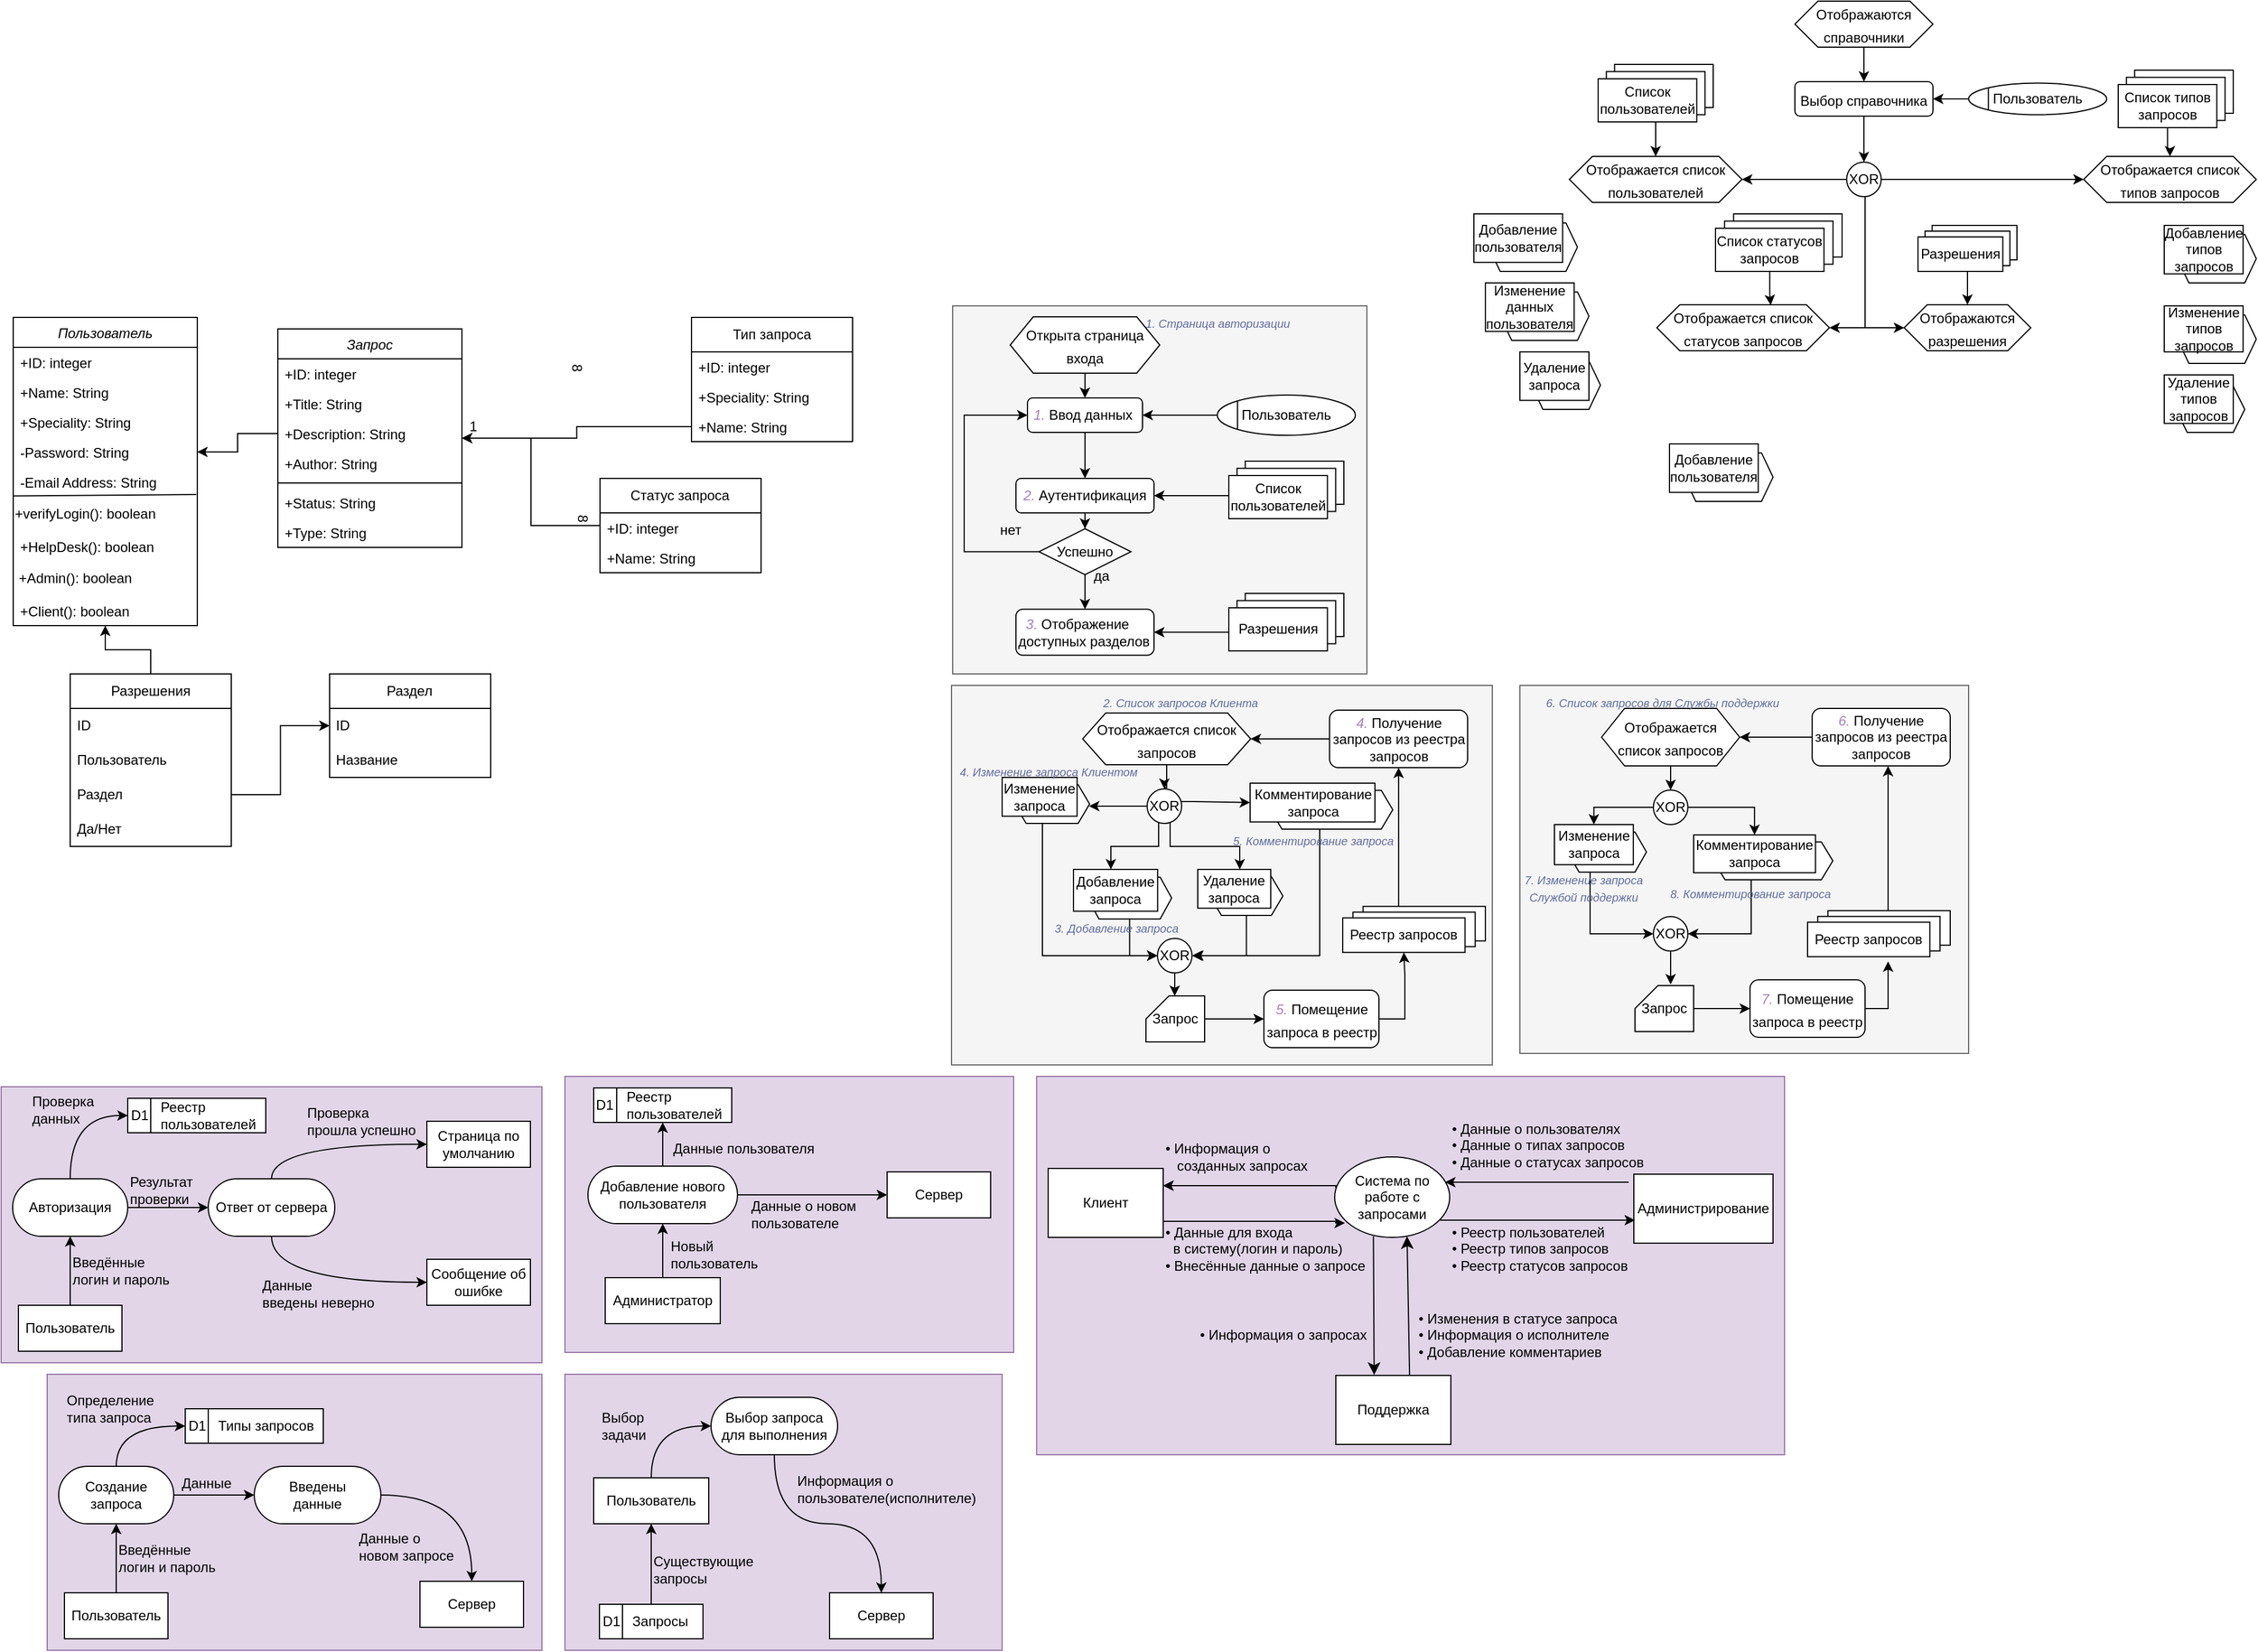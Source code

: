 <mxfile version="21.5.2" type="github">
  <diagram id="C5RBs43oDa-KdzZeNtuy" name="Page-1">
    <mxGraphModel dx="1147" dy="1760" grid="1" gridSize="10" guides="1" tooltips="1" connect="1" arrows="1" fold="1" page="1" pageScale="1" pageWidth="827" pageHeight="1169" math="0" shadow="0">
      <root>
        <mxCell id="WIyWlLk6GJQsqaUBKTNV-0" />
        <mxCell id="WIyWlLk6GJQsqaUBKTNV-1" parent="WIyWlLk6GJQsqaUBKTNV-0" />
        <mxCell id="zkfFHV4jXpPFQw0GAbJ--0" value="Пользователь" style="swimlane;fontStyle=2;align=center;verticalAlign=top;childLayout=stackLayout;horizontal=1;startSize=26;horizontalStack=0;resizeParent=1;resizeLast=0;collapsible=1;marginBottom=0;rounded=0;shadow=0;strokeWidth=1;" parent="WIyWlLk6GJQsqaUBKTNV-1" vertex="1">
          <mxGeometry x="10.48" y="10" width="160" height="268" as="geometry">
            <mxRectangle x="230" y="140" width="160" height="26" as="alternateBounds" />
          </mxGeometry>
        </mxCell>
        <mxCell id="Lm4weRIbrxB2xrLXX5re-2" value="+ID: integer" style="text;align=left;verticalAlign=top;spacingLeft=4;spacingRight=4;overflow=hidden;rotatable=0;points=[[0,0.5],[1,0.5]];portConstraint=eastwest;rounded=0;shadow=0;html=0;" parent="zkfFHV4jXpPFQw0GAbJ--0" vertex="1">
          <mxGeometry y="26" width="160" height="26" as="geometry" />
        </mxCell>
        <mxCell id="zkfFHV4jXpPFQw0GAbJ--1" value="+Name: String" style="text;align=left;verticalAlign=top;spacingLeft=4;spacingRight=4;overflow=hidden;rotatable=0;points=[[0,0.5],[1,0.5]];portConstraint=eastwest;" parent="zkfFHV4jXpPFQw0GAbJ--0" vertex="1">
          <mxGeometry y="52" width="160" height="26" as="geometry" />
        </mxCell>
        <mxCell id="62Moyqp-UZBhaZQ8_EQi-17" value="+Speciality: String" style="text;align=left;verticalAlign=top;spacingLeft=4;spacingRight=4;overflow=hidden;rotatable=0;points=[[0,0.5],[1,0.5]];portConstraint=eastwest;" vertex="1" parent="zkfFHV4jXpPFQw0GAbJ--0">
          <mxGeometry y="78" width="160" height="26" as="geometry" />
        </mxCell>
        <mxCell id="zkfFHV4jXpPFQw0GAbJ--2" value="-Password: String" style="text;align=left;verticalAlign=top;spacingLeft=4;spacingRight=4;overflow=hidden;rotatable=0;points=[[0,0.5],[1,0.5]];portConstraint=eastwest;rounded=0;shadow=0;html=0;" parent="zkfFHV4jXpPFQw0GAbJ--0" vertex="1">
          <mxGeometry y="104" width="160" height="26" as="geometry" />
        </mxCell>
        <mxCell id="zkfFHV4jXpPFQw0GAbJ--3" value="-Email Address: String" style="text;align=left;verticalAlign=top;spacingLeft=4;spacingRight=4;overflow=hidden;rotatable=0;points=[[0,0.5],[1,0.5]];portConstraint=eastwest;rounded=0;shadow=0;html=0;" parent="zkfFHV4jXpPFQw0GAbJ--0" vertex="1">
          <mxGeometry y="130" width="160" height="26" as="geometry" />
        </mxCell>
        <mxCell id="Lm4weRIbrxB2xrLXX5re-3" value="" style="endArrow=none;html=1;rounded=0;exitX=0.994;exitY=-0.067;exitDx=0;exitDy=0;exitPerimeter=0;entryX=-0.003;entryY=0.972;entryDx=0;entryDy=0;entryPerimeter=0;" parent="zkfFHV4jXpPFQw0GAbJ--0" source="Lm4weRIbrxB2xrLXX5re-6" edge="1" target="zkfFHV4jXpPFQw0GAbJ--3">
          <mxGeometry width="50" height="50" relative="1" as="geometry">
            <mxPoint x="80" y="159" as="sourcePoint" />
            <mxPoint y="159" as="targetPoint" />
          </mxGeometry>
        </mxCell>
        <mxCell id="Lm4weRIbrxB2xrLXX5re-6" value="+verifyLogin(): boolean" style="text;html=1;align=left;verticalAlign=middle;resizable=0;points=[];autosize=1;strokeColor=none;fillColor=none;" parent="zkfFHV4jXpPFQw0GAbJ--0" vertex="1">
          <mxGeometry y="156" width="160" height="30" as="geometry" />
        </mxCell>
        <mxCell id="62Moyqp-UZBhaZQ8_EQi-0" value="+HelpDesk(): boolean" style="text;align=left;verticalAlign=top;spacingLeft=4;spacingRight=4;overflow=hidden;rotatable=0;points=[[0,0.5],[1,0.5]];portConstraint=eastwest;rounded=0;shadow=0;html=0;" vertex="1" parent="zkfFHV4jXpPFQw0GAbJ--0">
          <mxGeometry y="186" width="160" height="26" as="geometry" />
        </mxCell>
        <mxCell id="Lm4weRIbrxB2xrLXX5re-0" value="&amp;nbsp;+Admin(): boolean" style="text;html=1;align=left;verticalAlign=middle;resizable=0;points=[];autosize=1;strokeColor=none;fillColor=none;" parent="zkfFHV4jXpPFQw0GAbJ--0" vertex="1">
          <mxGeometry y="212" width="160" height="30" as="geometry" />
        </mxCell>
        <mxCell id="62Moyqp-UZBhaZQ8_EQi-1" value="+Client(): boolean" style="text;align=left;verticalAlign=top;spacingLeft=4;spacingRight=4;overflow=hidden;rotatable=0;points=[[0,0.5],[1,0.5]];portConstraint=eastwest;rounded=0;shadow=0;html=0;" vertex="1" parent="zkfFHV4jXpPFQw0GAbJ--0">
          <mxGeometry y="242" width="160" height="26" as="geometry" />
        </mxCell>
        <mxCell id="zkfFHV4jXpPFQw0GAbJ--17" value="Запрос" style="swimlane;fontStyle=2;align=center;verticalAlign=top;childLayout=stackLayout;horizontal=1;startSize=26;horizontalStack=0;resizeParent=1;resizeLast=0;collapsible=1;marginBottom=0;rounded=0;shadow=0;strokeWidth=1;" parent="WIyWlLk6GJQsqaUBKTNV-1" vertex="1">
          <mxGeometry x="240.48" y="20" width="160" height="190" as="geometry">
            <mxRectangle x="550" y="140" width="160" height="26" as="alternateBounds" />
          </mxGeometry>
        </mxCell>
        <mxCell id="62Moyqp-UZBhaZQ8_EQi-2" value="+ID: integer" style="text;align=left;verticalAlign=top;spacingLeft=4;spacingRight=4;overflow=hidden;rotatable=0;points=[[0,0.5],[1,0.5]];portConstraint=eastwest;rounded=0;shadow=0;html=0;" vertex="1" parent="zkfFHV4jXpPFQw0GAbJ--17">
          <mxGeometry y="26" width="160" height="26" as="geometry" />
        </mxCell>
        <mxCell id="62Moyqp-UZBhaZQ8_EQi-4" value="+Title: String" style="text;align=left;verticalAlign=top;spacingLeft=4;spacingRight=4;overflow=hidden;rotatable=0;points=[[0,0.5],[1,0.5]];portConstraint=eastwest;" vertex="1" parent="zkfFHV4jXpPFQw0GAbJ--17">
          <mxGeometry y="52" width="160" height="26" as="geometry" />
        </mxCell>
        <mxCell id="62Moyqp-UZBhaZQ8_EQi-3" value="+Description: String" style="text;align=left;verticalAlign=top;spacingLeft=4;spacingRight=4;overflow=hidden;rotatable=0;points=[[0,0.5],[1,0.5]];portConstraint=eastwest;" vertex="1" parent="zkfFHV4jXpPFQw0GAbJ--17">
          <mxGeometry y="78" width="160" height="26" as="geometry" />
        </mxCell>
        <mxCell id="62Moyqp-UZBhaZQ8_EQi-7" value="+Author: String" style="text;align=left;verticalAlign=top;spacingLeft=4;spacingRight=4;overflow=hidden;rotatable=0;points=[[0,0.5],[1,0.5]];portConstraint=eastwest;" vertex="1" parent="zkfFHV4jXpPFQw0GAbJ--17">
          <mxGeometry y="104" width="160" height="26" as="geometry" />
        </mxCell>
        <mxCell id="zkfFHV4jXpPFQw0GAbJ--23" value="" style="line;html=1;strokeWidth=1;align=left;verticalAlign=middle;spacingTop=-1;spacingLeft=3;spacingRight=3;rotatable=0;labelPosition=right;points=[];portConstraint=eastwest;" parent="zkfFHV4jXpPFQw0GAbJ--17" vertex="1">
          <mxGeometry y="130" width="160" height="8" as="geometry" />
        </mxCell>
        <mxCell id="62Moyqp-UZBhaZQ8_EQi-5" value="+Status: String" style="text;align=left;verticalAlign=top;spacingLeft=4;spacingRight=4;overflow=hidden;rotatable=0;points=[[0,0.5],[1,0.5]];portConstraint=eastwest;" vertex="1" parent="zkfFHV4jXpPFQw0GAbJ--17">
          <mxGeometry y="138" width="160" height="26" as="geometry" />
        </mxCell>
        <mxCell id="62Moyqp-UZBhaZQ8_EQi-6" value="+Type: String" style="text;align=left;verticalAlign=top;spacingLeft=4;spacingRight=4;overflow=hidden;rotatable=0;points=[[0,0.5],[1,0.5]];portConstraint=eastwest;" vertex="1" parent="zkfFHV4jXpPFQw0GAbJ--17">
          <mxGeometry y="164" width="160" height="26" as="geometry" />
        </mxCell>
        <mxCell id="Lm4weRIbrxB2xrLXX5re-27" value="" style="group;fillColor=#e1d5e7;strokeColor=#9673a6;container=0;" parent="WIyWlLk6GJQsqaUBKTNV-1" vertex="1" connectable="0">
          <mxGeometry x="900" y="670" width="650" height="329" as="geometry" />
        </mxCell>
        <mxCell id="Lm4weRIbrxB2xrLXX5re-81" value="" style="group" parent="WIyWlLk6GJQsqaUBKTNV-1" vertex="1" connectable="0">
          <mxGeometry x="40" y="929" width="430" height="240" as="geometry" />
        </mxCell>
        <mxCell id="Lm4weRIbrxB2xrLXX5re-63" value="" style="text;strokeColor=#9673a6;fillColor=#e1d5e7;align=left;verticalAlign=middle;spacingTop=-1;spacingLeft=4;spacingRight=4;rotatable=0;labelPosition=right;points=[];portConstraint=eastwest;container=0;" parent="Lm4weRIbrxB2xrLXX5re-81" vertex="1">
          <mxGeometry width="430" height="240" as="geometry" />
        </mxCell>
        <mxCell id="Lm4weRIbrxB2xrLXX5re-64" value="Пользователь" style="whiteSpace=wrap;html=1;container=0;" parent="Lm4weRIbrxB2xrLXX5re-81" vertex="1">
          <mxGeometry x="15" y="190" width="90" height="40" as="geometry" />
        </mxCell>
        <mxCell id="Lm4weRIbrxB2xrLXX5re-65" value="&lt;span style=&quot;white-space: pre;&quot;&gt;&#x9;&lt;/span&gt;Типы запросов" style="shape=internalStorage;whiteSpace=wrap;html=1;backgroundOutline=1;dx=20;dy=0;align=left;container=0;" parent="Lm4weRIbrxB2xrLXX5re-81" vertex="1">
          <mxGeometry x="120" y="30" width="120" height="30" as="geometry" />
        </mxCell>
        <mxCell id="Lm4weRIbrxB2xrLXX5re-66" style="edgeStyle=orthogonalEdgeStyle;rounded=0;orthogonalLoop=1;jettySize=auto;html=1;curved=1;entryX=0;entryY=0.5;entryDx=0;entryDy=0;" parent="Lm4weRIbrxB2xrLXX5re-81" source="Lm4weRIbrxB2xrLXX5re-67" target="Lm4weRIbrxB2xrLXX5re-65" edge="1">
          <mxGeometry relative="1" as="geometry">
            <mxPoint x="110" y="50" as="targetPoint" />
            <Array as="points">
              <mxPoint x="60" y="45" />
            </Array>
          </mxGeometry>
        </mxCell>
        <mxCell id="Lm4weRIbrxB2xrLXX5re-67" value="Создание запроса" style="rounded=1;whiteSpace=wrap;html=1;arcSize=50;container=0;" parent="Lm4weRIbrxB2xrLXX5re-81" vertex="1">
          <mxGeometry x="10" y="80" width="100" height="50" as="geometry" />
        </mxCell>
        <mxCell id="Lm4weRIbrxB2xrLXX5re-68" style="edgeStyle=orthogonalEdgeStyle;rounded=0;orthogonalLoop=1;jettySize=auto;html=1;entryX=0.5;entryY=1;entryDx=0;entryDy=0;" parent="Lm4weRIbrxB2xrLXX5re-81" source="Lm4weRIbrxB2xrLXX5re-64" target="Lm4weRIbrxB2xrLXX5re-67" edge="1">
          <mxGeometry relative="1" as="geometry" />
        </mxCell>
        <mxCell id="Lm4weRIbrxB2xrLXX5re-69" value="D1" style="text;html=1;align=center;verticalAlign=middle;resizable=0;points=[];autosize=1;strokeColor=none;fillColor=none;container=0;" parent="Lm4weRIbrxB2xrLXX5re-81" vertex="1">
          <mxGeometry x="110" y="30" width="40" height="30" as="geometry" />
        </mxCell>
        <mxCell id="Lm4weRIbrxB2xrLXX5re-70" value="Введены &lt;br&gt;данные" style="rounded=1;whiteSpace=wrap;html=1;arcSize=50;container=0;" parent="Lm4weRIbrxB2xrLXX5re-81" vertex="1">
          <mxGeometry x="180" y="80" width="110" height="50" as="geometry" />
        </mxCell>
        <mxCell id="Lm4weRIbrxB2xrLXX5re-71" style="edgeStyle=orthogonalEdgeStyle;rounded=0;orthogonalLoop=1;jettySize=auto;html=1;" parent="Lm4weRIbrxB2xrLXX5re-81" source="Lm4weRIbrxB2xrLXX5re-67" target="Lm4weRIbrxB2xrLXX5re-70" edge="1">
          <mxGeometry relative="1" as="geometry" />
        </mxCell>
        <mxCell id="Lm4weRIbrxB2xrLXX5re-72" value="Данные" style="text;html=1;align=left;verticalAlign=middle;resizable=0;points=[];autosize=1;strokeColor=none;fillColor=none;container=0;" parent="Lm4weRIbrxB2xrLXX5re-81" vertex="1">
          <mxGeometry x="115" y="80" width="70" height="30" as="geometry" />
        </mxCell>
        <mxCell id="Lm4weRIbrxB2xrLXX5re-73" value="Определение&lt;br&gt;типа запроса" style="text;html=1;align=left;verticalAlign=middle;resizable=0;points=[];autosize=1;strokeColor=none;fillColor=none;container=0;" parent="Lm4weRIbrxB2xrLXX5re-81" vertex="1">
          <mxGeometry x="15" y="10" width="100" height="40" as="geometry" />
        </mxCell>
        <mxCell id="Lm4weRIbrxB2xrLXX5re-74" value="Введённые &lt;br&gt;логин и пароль" style="text;html=1;align=left;verticalAlign=middle;resizable=0;points=[];autosize=1;strokeColor=none;fillColor=none;container=0;" parent="Lm4weRIbrxB2xrLXX5re-81" vertex="1">
          <mxGeometry x="60" y="140" width="110" height="40" as="geometry" />
        </mxCell>
        <mxCell id="Lm4weRIbrxB2xrLXX5re-77" value="Сервер" style="whiteSpace=wrap;html=1;container=0;" parent="Lm4weRIbrxB2xrLXX5re-81" vertex="1">
          <mxGeometry x="324" y="180" width="90" height="40" as="geometry" />
        </mxCell>
        <mxCell id="Lm4weRIbrxB2xrLXX5re-78" style="edgeStyle=orthogonalEdgeStyle;rounded=0;orthogonalLoop=1;jettySize=auto;html=1;entryX=0.5;entryY=0;entryDx=0;entryDy=0;exitX=1;exitY=0.5;exitDx=0;exitDy=0;curved=1;" parent="Lm4weRIbrxB2xrLXX5re-81" source="Lm4weRIbrxB2xrLXX5re-70" target="Lm4weRIbrxB2xrLXX5re-77" edge="1">
          <mxGeometry relative="1" as="geometry" />
        </mxCell>
        <mxCell id="Lm4weRIbrxB2xrLXX5re-80" value="Данные о &lt;br&gt;новом запросе" style="text;html=1;align=left;verticalAlign=middle;resizable=0;points=[];autosize=1;strokeColor=none;fillColor=none;container=0;" parent="Lm4weRIbrxB2xrLXX5re-81" vertex="1">
          <mxGeometry x="269" y="130" width="110" height="40" as="geometry" />
        </mxCell>
        <mxCell id="Lm4weRIbrxB2xrLXX5re-102" value="" style="group" parent="WIyWlLk6GJQsqaUBKTNV-1" vertex="1" connectable="0">
          <mxGeometry x="490" y="929" width="380" height="240" as="geometry" />
        </mxCell>
        <mxCell id="Lm4weRIbrxB2xrLXX5re-83" value="" style="text;strokeColor=#9673a6;fillColor=#e1d5e7;align=left;verticalAlign=middle;spacingTop=-1;spacingLeft=4;spacingRight=4;rotatable=0;labelPosition=right;points=[];portConstraint=eastwest;container=0;" parent="Lm4weRIbrxB2xrLXX5re-102" vertex="1">
          <mxGeometry width="380" height="240" as="geometry" />
        </mxCell>
        <mxCell id="Lm4weRIbrxB2xrLXX5re-85" value="&lt;span style=&quot;white-space: pre;&quot;&gt;&#x9;&lt;/span&gt;Запросы" style="shape=internalStorage;whiteSpace=wrap;html=1;backgroundOutline=1;dx=20;dy=0;align=left;container=0;" parent="Lm4weRIbrxB2xrLXX5re-102" vertex="1">
          <mxGeometry x="30" y="200" width="90" height="30" as="geometry" />
        </mxCell>
        <mxCell id="Lm4weRIbrxB2xrLXX5re-88" style="edgeStyle=orthogonalEdgeStyle;rounded=0;orthogonalLoop=1;jettySize=auto;html=1;entryX=0.5;entryY=1;entryDx=0;entryDy=0;exitX=0.5;exitY=0;exitDx=0;exitDy=0;" parent="Lm4weRIbrxB2xrLXX5re-102" source="Lm4weRIbrxB2xrLXX5re-85" target="Lm4weRIbrxB2xrLXX5re-98" edge="1">
          <mxGeometry relative="1" as="geometry">
            <mxPoint x="60.029" y="190" as="sourcePoint" />
            <mxPoint x="60" y="130" as="targetPoint" />
          </mxGeometry>
        </mxCell>
        <mxCell id="Lm4weRIbrxB2xrLXX5re-89" value="D1" style="text;html=1;align=center;verticalAlign=middle;resizable=0;points=[];autosize=1;strokeColor=none;fillColor=none;container=0;" parent="Lm4weRIbrxB2xrLXX5re-102" vertex="1">
          <mxGeometry x="20" y="200" width="40" height="30" as="geometry" />
        </mxCell>
        <mxCell id="Lm4weRIbrxB2xrLXX5re-94" value="Существующие &lt;br&gt;запросы" style="text;html=1;align=left;verticalAlign=middle;resizable=0;points=[];autosize=1;strokeColor=none;fillColor=none;container=0;" parent="Lm4weRIbrxB2xrLXX5re-102" vertex="1">
          <mxGeometry x="75" y="150" width="110" height="40" as="geometry" />
        </mxCell>
        <mxCell id="Lm4weRIbrxB2xrLXX5re-95" value="Сервер" style="whiteSpace=wrap;html=1;container=0;" parent="Lm4weRIbrxB2xrLXX5re-102" vertex="1">
          <mxGeometry x="230" y="190" width="90" height="40" as="geometry" />
        </mxCell>
        <mxCell id="Lm4weRIbrxB2xrLXX5re-96" style="edgeStyle=orthogonalEdgeStyle;rounded=0;orthogonalLoop=1;jettySize=auto;html=1;entryX=0.5;entryY=0;entryDx=0;entryDy=0;exitX=0.5;exitY=1;exitDx=0;exitDy=0;curved=1;" parent="Lm4weRIbrxB2xrLXX5re-102" source="Lm4weRIbrxB2xrLXX5re-99" target="Lm4weRIbrxB2xrLXX5re-95" edge="1">
          <mxGeometry relative="1" as="geometry">
            <mxPoint x="295" y="105" as="sourcePoint" />
          </mxGeometry>
        </mxCell>
        <mxCell id="Lm4weRIbrxB2xrLXX5re-97" value="Информация о &lt;br&gt;пользователе(исполнителе)" style="text;html=1;align=left;verticalAlign=middle;resizable=0;points=[];autosize=1;strokeColor=none;fillColor=none;container=0;" parent="Lm4weRIbrxB2xrLXX5re-102" vertex="1">
          <mxGeometry x="200" y="80" width="180" height="40" as="geometry" />
        </mxCell>
        <mxCell id="Lm4weRIbrxB2xrLXX5re-98" value="Пользователь" style="whiteSpace=wrap;html=1;container=0;" parent="Lm4weRIbrxB2xrLXX5re-102" vertex="1">
          <mxGeometry x="25" y="90" width="100" height="40" as="geometry" />
        </mxCell>
        <mxCell id="Lm4weRIbrxB2xrLXX5re-99" value="Выбор запроса для выполнения" style="rounded=1;whiteSpace=wrap;html=1;arcSize=50;container=0;" parent="Lm4weRIbrxB2xrLXX5re-102" vertex="1">
          <mxGeometry x="127" y="20" width="110" height="50" as="geometry" />
        </mxCell>
        <mxCell id="Lm4weRIbrxB2xrLXX5re-101" style="edgeStyle=orthogonalEdgeStyle;rounded=0;orthogonalLoop=1;jettySize=auto;html=1;entryX=0;entryY=0.5;entryDx=0;entryDy=0;curved=1;exitX=0.5;exitY=0;exitDx=0;exitDy=0;" parent="Lm4weRIbrxB2xrLXX5re-102" source="Lm4weRIbrxB2xrLXX5re-98" target="Lm4weRIbrxB2xrLXX5re-99" edge="1">
          <mxGeometry relative="1" as="geometry" />
        </mxCell>
        <mxCell id="Lm4weRIbrxB2xrLXX5re-100" value="Выбор &lt;br&gt;задачи" style="text;html=1;align=left;verticalAlign=middle;resizable=0;points=[];autosize=1;strokeColor=none;fillColor=none;container=0;" parent="Lm4weRIbrxB2xrLXX5re-102" vertex="1">
          <mxGeometry x="30" y="25" width="60" height="40" as="geometry" />
        </mxCell>
        <mxCell id="Lm4weRIbrxB2xrLXX5re-144" value="" style="group" parent="WIyWlLk6GJQsqaUBKTNV-1" vertex="1" connectable="0">
          <mxGeometry y="679" width="470" height="240" as="geometry" />
        </mxCell>
        <mxCell id="Lm4weRIbrxB2xrLXX5re-56" value="" style="text;strokeColor=#9673a6;fillColor=#e1d5e7;align=left;verticalAlign=middle;spacingTop=-1;spacingLeft=4;spacingRight=4;rotatable=0;labelPosition=right;points=[];portConstraint=eastwest;container=0;" parent="Lm4weRIbrxB2xrLXX5re-144" vertex="1">
          <mxGeometry width="470" height="240" as="geometry" />
        </mxCell>
        <mxCell id="Lm4weRIbrxB2xrLXX5re-28" value="Пользователь" style="whiteSpace=wrap;html=1;container=0;" parent="Lm4weRIbrxB2xrLXX5re-144" vertex="1">
          <mxGeometry x="15" y="190" width="90" height="40" as="geometry" />
        </mxCell>
        <mxCell id="Lm4weRIbrxB2xrLXX5re-35" value="&lt;span style=&quot;white-space: pre;&quot;&gt;&#x9;&lt;/span&gt;Реестр&lt;br&gt;&amp;nbsp;&amp;nbsp;&lt;span style=&quot;white-space: pre;&quot;&gt;&#x9;&lt;/span&gt;пользователей" style="shape=internalStorage;whiteSpace=wrap;html=1;backgroundOutline=1;dx=20;dy=0;align=left;container=0;" parent="Lm4weRIbrxB2xrLXX5re-144" vertex="1">
          <mxGeometry x="110" y="10" width="120" height="30" as="geometry" />
        </mxCell>
        <mxCell id="Lm4weRIbrxB2xrLXX5re-42" style="edgeStyle=orthogonalEdgeStyle;rounded=0;orthogonalLoop=1;jettySize=auto;html=1;curved=1;entryX=0;entryY=0.5;entryDx=0;entryDy=0;" parent="Lm4weRIbrxB2xrLXX5re-144" source="Lm4weRIbrxB2xrLXX5re-38" target="Lm4weRIbrxB2xrLXX5re-35" edge="1">
          <mxGeometry relative="1" as="geometry">
            <mxPoint x="110" y="50" as="targetPoint" />
            <Array as="points">
              <mxPoint x="60" y="25" />
            </Array>
          </mxGeometry>
        </mxCell>
        <mxCell id="Lm4weRIbrxB2xrLXX5re-38" value="Авторизация" style="rounded=1;whiteSpace=wrap;html=1;arcSize=50;container=0;" parent="Lm4weRIbrxB2xrLXX5re-144" vertex="1">
          <mxGeometry x="10" y="80" width="100" height="50" as="geometry" />
        </mxCell>
        <mxCell id="Lm4weRIbrxB2xrLXX5re-40" style="edgeStyle=orthogonalEdgeStyle;rounded=0;orthogonalLoop=1;jettySize=auto;html=1;entryX=0.5;entryY=1;entryDx=0;entryDy=0;" parent="Lm4weRIbrxB2xrLXX5re-144" source="Lm4weRIbrxB2xrLXX5re-28" target="Lm4weRIbrxB2xrLXX5re-38" edge="1">
          <mxGeometry relative="1" as="geometry" />
        </mxCell>
        <mxCell id="Lm4weRIbrxB2xrLXX5re-43" value="D1" style="text;html=1;align=center;verticalAlign=middle;resizable=0;points=[];autosize=1;strokeColor=none;fillColor=none;container=0;" parent="Lm4weRIbrxB2xrLXX5re-144" vertex="1">
          <mxGeometry x="100" y="10" width="40" height="30" as="geometry" />
        </mxCell>
        <mxCell id="Lm4weRIbrxB2xrLXX5re-45" value="Ответ от сервера" style="rounded=1;whiteSpace=wrap;html=1;arcSize=50;container=0;" parent="Lm4weRIbrxB2xrLXX5re-144" vertex="1">
          <mxGeometry x="180" y="80" width="110" height="50" as="geometry" />
        </mxCell>
        <mxCell id="Lm4weRIbrxB2xrLXX5re-46" style="edgeStyle=orthogonalEdgeStyle;rounded=0;orthogonalLoop=1;jettySize=auto;html=1;" parent="Lm4weRIbrxB2xrLXX5re-144" source="Lm4weRIbrxB2xrLXX5re-38" target="Lm4weRIbrxB2xrLXX5re-45" edge="1">
          <mxGeometry relative="1" as="geometry" />
        </mxCell>
        <mxCell id="Lm4weRIbrxB2xrLXX5re-47" value="Результат &lt;br&gt;проверки" style="text;html=1;align=left;verticalAlign=middle;resizable=0;points=[];autosize=1;strokeColor=none;fillColor=none;container=0;" parent="Lm4weRIbrxB2xrLXX5re-144" vertex="1">
          <mxGeometry x="110" y="70" width="80" height="40" as="geometry" />
        </mxCell>
        <mxCell id="Lm4weRIbrxB2xrLXX5re-48" value="Проверка &lt;br&gt;данных" style="text;html=1;align=left;verticalAlign=middle;resizable=0;points=[];autosize=1;strokeColor=none;fillColor=none;container=0;" parent="Lm4weRIbrxB2xrLXX5re-144" vertex="1">
          <mxGeometry x="25" width="80" height="40" as="geometry" />
        </mxCell>
        <mxCell id="Lm4weRIbrxB2xrLXX5re-49" value="Введённые &lt;br&gt;логин и пароль" style="text;html=1;align=left;verticalAlign=middle;resizable=0;points=[];autosize=1;strokeColor=none;fillColor=none;container=0;" parent="Lm4weRIbrxB2xrLXX5re-144" vertex="1">
          <mxGeometry x="60" y="140" width="110" height="40" as="geometry" />
        </mxCell>
        <mxCell id="Lm4weRIbrxB2xrLXX5re-50" value="Страница по умолчанию" style="whiteSpace=wrap;html=1;container=0;" parent="Lm4weRIbrxB2xrLXX5re-144" vertex="1">
          <mxGeometry x="370" y="30" width="90" height="40" as="geometry" />
        </mxCell>
        <mxCell id="Lm4weRIbrxB2xrLXX5re-52" style="edgeStyle=orthogonalEdgeStyle;rounded=0;orthogonalLoop=1;jettySize=auto;html=1;entryX=0;entryY=0.5;entryDx=0;entryDy=0;curved=1;exitX=0.5;exitY=0;exitDx=0;exitDy=0;" parent="Lm4weRIbrxB2xrLXX5re-144" source="Lm4weRIbrxB2xrLXX5re-45" target="Lm4weRIbrxB2xrLXX5re-50" edge="1">
          <mxGeometry relative="1" as="geometry" />
        </mxCell>
        <mxCell id="Lm4weRIbrxB2xrLXX5re-51" value="Сообщение об ошибке" style="whiteSpace=wrap;html=1;container=0;" parent="Lm4weRIbrxB2xrLXX5re-144" vertex="1">
          <mxGeometry x="370" y="150" width="90" height="40" as="geometry" />
        </mxCell>
        <mxCell id="Lm4weRIbrxB2xrLXX5re-53" style="edgeStyle=orthogonalEdgeStyle;rounded=0;orthogonalLoop=1;jettySize=auto;html=1;entryX=0;entryY=0.5;entryDx=0;entryDy=0;exitX=0.5;exitY=1;exitDx=0;exitDy=0;curved=1;" parent="Lm4weRIbrxB2xrLXX5re-144" source="Lm4weRIbrxB2xrLXX5re-45" target="Lm4weRIbrxB2xrLXX5re-51" edge="1">
          <mxGeometry relative="1" as="geometry" />
        </mxCell>
        <mxCell id="Lm4weRIbrxB2xrLXX5re-54" value="Проверка &lt;br&gt;прошла успешно" style="text;html=1;align=left;verticalAlign=middle;resizable=0;points=[];autosize=1;strokeColor=none;fillColor=none;container=0;" parent="Lm4weRIbrxB2xrLXX5re-144" vertex="1">
          <mxGeometry x="264" y="10" width="120" height="40" as="geometry" />
        </mxCell>
        <mxCell id="Lm4weRIbrxB2xrLXX5re-55" value="Данные &lt;br&gt;введены неверно" style="text;html=1;align=left;verticalAlign=middle;resizable=0;points=[];autosize=1;strokeColor=none;fillColor=none;container=0;" parent="Lm4weRIbrxB2xrLXX5re-144" vertex="1">
          <mxGeometry x="225" y="160" width="120" height="40" as="geometry" />
        </mxCell>
        <mxCell id="Lm4weRIbrxB2xrLXX5re-23" style="edgeStyle=orthogonalEdgeStyle;rounded=0;orthogonalLoop=1;jettySize=auto;html=1;exitX=0.013;exitY=0.357;exitDx=0;exitDy=0;exitPerimeter=0;entryX=1;entryY=0.25;entryDx=0;entryDy=0;" parent="WIyWlLk6GJQsqaUBKTNV-1" source="Lm4weRIbrxB2xrLXX5re-9" target="Lm4weRIbrxB2xrLXX5re-10" edge="1">
          <mxGeometry relative="1" as="geometry">
            <mxPoint x="1000" y="767" as="targetPoint" />
            <Array as="points">
              <mxPoint x="1160" y="767" />
              <mxPoint x="1160" y="765" />
            </Array>
          </mxGeometry>
        </mxCell>
        <mxCell id="CFGSU8_gDAm3wW9Axhdw-5" style="edgeStyle=none;curved=1;rounded=0;orthogonalLoop=1;jettySize=auto;html=1;entryX=0.333;entryY=-0.007;entryDx=0;entryDy=0;fontSize=12;startSize=8;endSize=8;exitX=0.337;exitY=0.986;exitDx=0;exitDy=0;exitPerimeter=0;entryPerimeter=0;" parent="WIyWlLk6GJQsqaUBKTNV-1" source="Lm4weRIbrxB2xrLXX5re-9" target="CFGSU8_gDAm3wW9Axhdw-0" edge="1">
          <mxGeometry relative="1" as="geometry">
            <mxPoint x="1195" y="840" as="sourcePoint" />
          </mxGeometry>
        </mxCell>
        <mxCell id="Lm4weRIbrxB2xrLXX5re-9" value="Система по работе с запросами" style="ellipse;whiteSpace=wrap;html=1;shadow=0;container=0;" parent="WIyWlLk6GJQsqaUBKTNV-1" vertex="1">
          <mxGeometry x="1159" y="740" width="100" height="70" as="geometry" />
        </mxCell>
        <mxCell id="Lm4weRIbrxB2xrLXX5re-21" style="edgeStyle=orthogonalEdgeStyle;rounded=0;orthogonalLoop=1;jettySize=auto;html=1;exitX=1;exitY=0.686;exitDx=0;exitDy=0;exitPerimeter=0;entryX=0.089;entryY=0.822;entryDx=0;entryDy=0;entryPerimeter=0;" parent="WIyWlLk6GJQsqaUBKTNV-1" source="Lm4weRIbrxB2xrLXX5re-10" target="Lm4weRIbrxB2xrLXX5re-9" edge="1">
          <mxGeometry relative="1" as="geometry">
            <mxPoint x="1160" y="796" as="targetPoint" />
            <Array as="points">
              <mxPoint x="1000" y="796" />
              <mxPoint x="1160" y="796" />
              <mxPoint x="1160" y="798" />
              <mxPoint x="1168" y="798" />
            </Array>
          </mxGeometry>
        </mxCell>
        <mxCell id="Lm4weRIbrxB2xrLXX5re-10" value="Клиент" style="whiteSpace=wrap;html=1;container=0;" parent="WIyWlLk6GJQsqaUBKTNV-1" vertex="1">
          <mxGeometry x="910" y="750" width="100" height="60" as="geometry" />
        </mxCell>
        <mxCell id="Lm4weRIbrxB2xrLXX5re-17" style="edgeStyle=orthogonalEdgeStyle;rounded=0;orthogonalLoop=1;jettySize=auto;html=1;exitX=-0.037;exitY=0.117;exitDx=0;exitDy=0;entryX=0.96;entryY=0.314;entryDx=0;entryDy=0;entryPerimeter=0;exitPerimeter=0;strokeColor=#000000;" parent="WIyWlLk6GJQsqaUBKTNV-1" source="Lm4weRIbrxB2xrLXX5re-14" target="Lm4weRIbrxB2xrLXX5re-9" edge="1">
          <mxGeometry relative="1" as="geometry" />
        </mxCell>
        <mxCell id="Lm4weRIbrxB2xrLXX5re-14" value="Администрирование" style="whiteSpace=wrap;html=1;container=0;" parent="WIyWlLk6GJQsqaUBKTNV-1" vertex="1">
          <mxGeometry x="1419" y="755" width="121" height="60" as="geometry" />
        </mxCell>
        <mxCell id="Lm4weRIbrxB2xrLXX5re-18" value="• Данные о пользователях&lt;br&gt;• Данные о типах запросов&lt;br&gt;• Данные о статусах запросов" style="text;html=1;align=left;verticalAlign=middle;resizable=0;points=[];autosize=1;strokeColor=none;fillColor=none;container=0;" parent="WIyWlLk6GJQsqaUBKTNV-1" vertex="1">
          <mxGeometry x="1259" y="700" width="190" height="60" as="geometry" />
        </mxCell>
        <mxCell id="Lm4weRIbrxB2xrLXX5re-20" value="• Реестр пользователей&lt;br&gt;• Реестр типов запросов&lt;br&gt;• Реестр статусов запросов" style="text;html=1;align=left;verticalAlign=middle;resizable=0;points=[];autosize=1;strokeColor=none;fillColor=none;container=0;" parent="WIyWlLk6GJQsqaUBKTNV-1" vertex="1">
          <mxGeometry x="1259" y="790" width="180" height="60" as="geometry" />
        </mxCell>
        <mxCell id="Lm4weRIbrxB2xrLXX5re-24" value="• Информация о &lt;br&gt;&amp;nbsp; &amp;nbsp;созданных запросах&lt;br&gt;" style="text;html=1;align=left;verticalAlign=middle;resizable=0;points=[];autosize=1;strokeColor=none;fillColor=none;container=0;" parent="WIyWlLk6GJQsqaUBKTNV-1" vertex="1">
          <mxGeometry x="1010" y="720" width="150" height="40" as="geometry" />
        </mxCell>
        <mxCell id="Lm4weRIbrxB2xrLXX5re-25" value="• Данные для входа &lt;br&gt;&lt;div style=&quot;&quot;&gt;&lt;span style=&quot;background-color: initial;&quot;&gt;&amp;nbsp; в систему(логин и пароль)&lt;/span&gt;&lt;/div&gt;• Внесённые данные о запросе" style="text;html=1;align=left;verticalAlign=middle;resizable=0;points=[];autosize=1;strokeColor=none;fillColor=none;container=0;" parent="WIyWlLk6GJQsqaUBKTNV-1" vertex="1">
          <mxGeometry x="1010" y="790" width="200" height="60" as="geometry" />
        </mxCell>
        <mxCell id="Lm4weRIbrxB2xrLXX5re-61" style="edgeStyle=orthogonalEdgeStyle;rounded=0;orthogonalLoop=1;jettySize=auto;html=1;exitX=1;exitY=1;exitDx=0;exitDy=0;" parent="WIyWlLk6GJQsqaUBKTNV-1" edge="1">
          <mxGeometry relative="1" as="geometry">
            <mxPoint x="1250" y="795" as="sourcePoint" />
            <mxPoint x="1420" y="795" as="targetPoint" />
          </mxGeometry>
        </mxCell>
        <mxCell id="CFGSU8_gDAm3wW9Axhdw-3" style="edgeStyle=none;curved=1;rounded=0;orthogonalLoop=1;jettySize=auto;html=1;fontSize=12;startSize=8;endSize=8;exitX=0.641;exitY=0.002;exitDx=0;exitDy=0;exitPerimeter=0;entryX=0.629;entryY=0.986;entryDx=0;entryDy=0;entryPerimeter=0;" parent="WIyWlLk6GJQsqaUBKTNV-1" source="CFGSU8_gDAm3wW9Axhdw-0" target="Lm4weRIbrxB2xrLXX5re-9" edge="1">
          <mxGeometry relative="1" as="geometry">
            <mxPoint x="1224" y="850" as="targetPoint" />
          </mxGeometry>
        </mxCell>
        <mxCell id="CFGSU8_gDAm3wW9Axhdw-0" value="Поддержка" style="whiteSpace=wrap;html=1;container=0;" parent="WIyWlLk6GJQsqaUBKTNV-1" vertex="1">
          <mxGeometry x="1160" y="930" width="100" height="60" as="geometry" />
        </mxCell>
        <mxCell id="CFGSU8_gDAm3wW9Axhdw-4" style="edgeStyle=none;curved=1;rounded=0;orthogonalLoop=1;jettySize=auto;html=1;entryX=0.25;entryY=0;entryDx=0;entryDy=0;fontSize=12;startSize=8;endSize=8;" parent="WIyWlLk6GJQsqaUBKTNV-1" source="CFGSU8_gDAm3wW9Axhdw-0" target="CFGSU8_gDAm3wW9Axhdw-0" edge="1">
          <mxGeometry relative="1" as="geometry" />
        </mxCell>
        <mxCell id="dDTkmm-yN9u91tcJAKd4-13" style="edgeStyle=orthogonalEdgeStyle;rounded=0;orthogonalLoop=1;jettySize=auto;html=1;exitX=0.013;exitY=0.357;exitDx=0;exitDy=0;exitPerimeter=0;entryX=1;entryY=0.25;entryDx=0;entryDy=0;" parent="WIyWlLk6GJQsqaUBKTNV-1" edge="1">
          <mxGeometry relative="1" as="geometry">
            <mxPoint x="1010" y="765" as="targetPoint" />
            <Array as="points">
              <mxPoint x="1160" y="767" />
              <mxPoint x="1160" y="765" />
            </Array>
            <mxPoint x="1160" y="765" as="sourcePoint" />
          </mxGeometry>
        </mxCell>
        <mxCell id="dDTkmm-yN9u91tcJAKd4-23" value="• Информация о запросах" style="text;html=1;align=left;verticalAlign=middle;resizable=0;points=[];autosize=1;strokeColor=none;fillColor=none;container=0;" parent="WIyWlLk6GJQsqaUBKTNV-1" vertex="1">
          <mxGeometry x="1040" y="880" width="170" height="30" as="geometry" />
        </mxCell>
        <mxCell id="dDTkmm-yN9u91tcJAKd4-24" value="• Изменения в статусе запроса&lt;br&gt;• Информация о исполнителе&lt;br&gt;• Добавление комментариев" style="text;html=1;align=left;verticalAlign=middle;resizable=0;points=[];autosize=1;strokeColor=none;fillColor=none;" parent="WIyWlLk6GJQsqaUBKTNV-1" vertex="1">
          <mxGeometry x="1230" y="864.5" width="200" height="60" as="geometry" />
        </mxCell>
        <mxCell id="Lm4weRIbrxB2xrLXX5re-130" value="" style="text;strokeColor=#9673a6;fillColor=#e1d5e7;align=left;verticalAlign=middle;spacingTop=-1;spacingLeft=4;spacingRight=4;rotatable=0;labelPosition=right;points=[];portConstraint=eastwest;container=0;" parent="WIyWlLk6GJQsqaUBKTNV-1" vertex="1">
          <mxGeometry x="490" y="670" width="390" height="240" as="geometry" />
        </mxCell>
        <mxCell id="Lm4weRIbrxB2xrLXX5re-135" value="Сервер" style="whiteSpace=wrap;html=1;container=0;" parent="WIyWlLk6GJQsqaUBKTNV-1" vertex="1">
          <mxGeometry x="770" y="753" width="90" height="40" as="geometry" />
        </mxCell>
        <mxCell id="Lm4weRIbrxB2xrLXX5re-138" value="Администратор" style="whiteSpace=wrap;html=1;container=0;" parent="WIyWlLk6GJQsqaUBKTNV-1" vertex="1">
          <mxGeometry x="525" y="845" width="100" height="40" as="geometry" />
        </mxCell>
        <mxCell id="Lm4weRIbrxB2xrLXX5re-156" style="edgeStyle=orthogonalEdgeStyle;rounded=0;orthogonalLoop=1;jettySize=auto;html=1;entryX=0;entryY=0.5;entryDx=0;entryDy=0;curved=1;" parent="WIyWlLk6GJQsqaUBKTNV-1" source="Lm4weRIbrxB2xrLXX5re-139" target="Lm4weRIbrxB2xrLXX5re-135" edge="1">
          <mxGeometry relative="1" as="geometry" />
        </mxCell>
        <mxCell id="Lm4weRIbrxB2xrLXX5re-139" value="Добавление нового пользователя" style="rounded=1;whiteSpace=wrap;html=1;arcSize=50;container=0;" parent="WIyWlLk6GJQsqaUBKTNV-1" vertex="1">
          <mxGeometry x="510" y="748" width="130" height="50" as="geometry" />
        </mxCell>
        <mxCell id="Lm4weRIbrxB2xrLXX5re-145" style="edgeStyle=orthogonalEdgeStyle;rounded=0;orthogonalLoop=1;jettySize=auto;html=1;entryX=0.5;entryY=1;entryDx=0;entryDy=0;" parent="WIyWlLk6GJQsqaUBKTNV-1" source="Lm4weRIbrxB2xrLXX5re-138" target="Lm4weRIbrxB2xrLXX5re-139" edge="1">
          <mxGeometry relative="1" as="geometry" />
        </mxCell>
        <mxCell id="Lm4weRIbrxB2xrLXX5re-143" value="&lt;span style=&quot;white-space: pre;&quot;&gt;&#x9;&lt;/span&gt;Реестр&lt;br&gt;&amp;nbsp;&amp;nbsp;&lt;span style=&quot;white-space: pre;&quot;&gt;&#x9;&lt;/span&gt;пользователей" style="shape=internalStorage;whiteSpace=wrap;html=1;backgroundOutline=1;dx=20;dy=0;align=left;container=0;" parent="WIyWlLk6GJQsqaUBKTNV-1" vertex="1">
          <mxGeometry x="515" y="680" width="120" height="30" as="geometry" />
        </mxCell>
        <mxCell id="Lm4weRIbrxB2xrLXX5re-146" style="edgeStyle=orthogonalEdgeStyle;rounded=0;orthogonalLoop=1;jettySize=auto;html=1;entryX=0.5;entryY=1;entryDx=0;entryDy=0;" parent="WIyWlLk6GJQsqaUBKTNV-1" source="Lm4weRIbrxB2xrLXX5re-139" target="Lm4weRIbrxB2xrLXX5re-143" edge="1">
          <mxGeometry relative="1" as="geometry" />
        </mxCell>
        <mxCell id="Lm4weRIbrxB2xrLXX5re-147" value="D1" style="text;html=1;align=left;verticalAlign=middle;resizable=0;points=[];autosize=1;strokeColor=none;fillColor=none;container=0;" parent="WIyWlLk6GJQsqaUBKTNV-1" vertex="1">
          <mxGeometry x="515" y="680" width="40" height="30" as="geometry" />
        </mxCell>
        <mxCell id="Lm4weRIbrxB2xrLXX5re-148" value="Данные пользователя" style="text;html=1;align=center;verticalAlign=middle;resizable=0;points=[];autosize=1;strokeColor=none;fillColor=none;container=0;" parent="WIyWlLk6GJQsqaUBKTNV-1" vertex="1">
          <mxGeometry x="570" y="718" width="150" height="30" as="geometry" />
        </mxCell>
        <mxCell id="Lm4weRIbrxB2xrLXX5re-149" value="Новый &lt;br&gt;пользователь" style="text;html=1;align=left;verticalAlign=middle;resizable=0;points=[];autosize=1;strokeColor=none;fillColor=none;container=0;" parent="WIyWlLk6GJQsqaUBKTNV-1" vertex="1">
          <mxGeometry x="580" y="805" width="100" height="40" as="geometry" />
        </mxCell>
        <mxCell id="Lm4weRIbrxB2xrLXX5re-157" value="Данные о новом &lt;br&gt;пользователе" style="text;html=1;align=left;verticalAlign=middle;resizable=0;points=[];autosize=1;strokeColor=none;fillColor=none;container=0;" parent="WIyWlLk6GJQsqaUBKTNV-1" vertex="1">
          <mxGeometry x="650" y="770" width="110" height="40" as="geometry" />
        </mxCell>
        <mxCell id="62Moyqp-UZBhaZQ8_EQi-11" value="Тип запроса" style="swimlane;fontStyle=0;childLayout=stackLayout;horizontal=1;startSize=30;horizontalStack=0;resizeParent=1;resizeParentMax=0;resizeLast=0;collapsible=1;marginBottom=0;whiteSpace=wrap;html=1;" vertex="1" parent="WIyWlLk6GJQsqaUBKTNV-1">
          <mxGeometry x="600" y="10" width="140" height="108" as="geometry" />
        </mxCell>
        <mxCell id="62Moyqp-UZBhaZQ8_EQi-15" value="+ID: integer" style="text;align=left;verticalAlign=top;spacingLeft=4;spacingRight=4;overflow=hidden;rotatable=0;points=[[0,0.5],[1,0.5]];portConstraint=eastwest;rounded=0;shadow=0;html=0;" vertex="1" parent="62Moyqp-UZBhaZQ8_EQi-11">
          <mxGeometry y="30" width="140" height="26" as="geometry" />
        </mxCell>
        <mxCell id="62Moyqp-UZBhaZQ8_EQi-18" value="+Speciality: String" style="text;align=left;verticalAlign=top;spacingLeft=4;spacingRight=4;overflow=hidden;rotatable=0;points=[[0,0.5],[1,0.5]];portConstraint=eastwest;" vertex="1" parent="62Moyqp-UZBhaZQ8_EQi-11">
          <mxGeometry y="56" width="140" height="26" as="geometry" />
        </mxCell>
        <mxCell id="62Moyqp-UZBhaZQ8_EQi-16" value="+Name: String" style="text;align=left;verticalAlign=top;spacingLeft=4;spacingRight=4;overflow=hidden;rotatable=0;points=[[0,0.5],[1,0.5]];portConstraint=eastwest;" vertex="1" parent="62Moyqp-UZBhaZQ8_EQi-11">
          <mxGeometry y="82" width="140" height="26" as="geometry" />
        </mxCell>
        <mxCell id="62Moyqp-UZBhaZQ8_EQi-19" style="edgeStyle=orthogonalEdgeStyle;rounded=0;orthogonalLoop=1;jettySize=auto;html=1;" edge="1" parent="WIyWlLk6GJQsqaUBKTNV-1" source="62Moyqp-UZBhaZQ8_EQi-16" target="zkfFHV4jXpPFQw0GAbJ--17">
          <mxGeometry relative="1" as="geometry" />
        </mxCell>
        <mxCell id="62Moyqp-UZBhaZQ8_EQi-26" style="edgeStyle=orthogonalEdgeStyle;rounded=0;orthogonalLoop=1;jettySize=auto;html=1;" edge="1" parent="WIyWlLk6GJQsqaUBKTNV-1" source="62Moyqp-UZBhaZQ8_EQi-20" target="zkfFHV4jXpPFQw0GAbJ--17">
          <mxGeometry relative="1" as="geometry" />
        </mxCell>
        <mxCell id="62Moyqp-UZBhaZQ8_EQi-20" value="Статус запроса" style="swimlane;fontStyle=0;childLayout=stackLayout;horizontal=1;startSize=30;horizontalStack=0;resizeParent=1;resizeParentMax=0;resizeLast=0;collapsible=1;marginBottom=0;whiteSpace=wrap;html=1;" vertex="1" parent="WIyWlLk6GJQsqaUBKTNV-1">
          <mxGeometry x="520.48" y="150" width="140" height="82" as="geometry" />
        </mxCell>
        <mxCell id="62Moyqp-UZBhaZQ8_EQi-21" value="+ID: integer" style="text;align=left;verticalAlign=top;spacingLeft=4;spacingRight=4;overflow=hidden;rotatable=0;points=[[0,0.5],[1,0.5]];portConstraint=eastwest;rounded=0;shadow=0;html=0;" vertex="1" parent="62Moyqp-UZBhaZQ8_EQi-20">
          <mxGeometry y="30" width="140" height="26" as="geometry" />
        </mxCell>
        <mxCell id="62Moyqp-UZBhaZQ8_EQi-22" value="+Name: String" style="text;align=left;verticalAlign=top;spacingLeft=4;spacingRight=4;overflow=hidden;rotatable=0;points=[[0,0.5],[1,0.5]];portConstraint=eastwest;" vertex="1" parent="62Moyqp-UZBhaZQ8_EQi-20">
          <mxGeometry y="56" width="140" height="26" as="geometry" />
        </mxCell>
        <mxCell id="62Moyqp-UZBhaZQ8_EQi-30" value="8" style="text;html=1;align=center;verticalAlign=middle;resizable=0;points=[];autosize=1;strokeColor=none;fillColor=none;rotation=91;" vertex="1" parent="WIyWlLk6GJQsqaUBKTNV-1">
          <mxGeometry x="485.48" y="39" width="30" height="30" as="geometry" />
        </mxCell>
        <mxCell id="62Moyqp-UZBhaZQ8_EQi-32" value="8" style="text;html=1;align=center;verticalAlign=middle;resizable=0;points=[];autosize=1;strokeColor=none;fillColor=none;rotation=91;" vertex="1" parent="WIyWlLk6GJQsqaUBKTNV-1">
          <mxGeometry x="490.48" y="170" width="30" height="30" as="geometry" />
        </mxCell>
        <mxCell id="62Moyqp-UZBhaZQ8_EQi-33" value="1" style="text;html=1;align=center;verticalAlign=middle;resizable=0;points=[];autosize=1;strokeColor=none;fillColor=none;" vertex="1" parent="WIyWlLk6GJQsqaUBKTNV-1">
          <mxGeometry x="395.48" y="90" width="30" height="30" as="geometry" />
        </mxCell>
        <mxCell id="62Moyqp-UZBhaZQ8_EQi-74" value="" style="group" vertex="1" connectable="0" parent="WIyWlLk6GJQsqaUBKTNV-1">
          <mxGeometry x="827" width="360" height="320" as="geometry" />
        </mxCell>
        <mxCell id="62Moyqp-UZBhaZQ8_EQi-73" value="" style="text;align=left;verticalAlign=middle;spacingTop=-1;spacingLeft=4;spacingRight=4;rotatable=0;labelPosition=right;points=[];portConstraint=eastwest;fillColor=#f5f5f5;strokeColor=#666666;fontColor=#333333;" vertex="1" parent="62Moyqp-UZBhaZQ8_EQi-74">
          <mxGeometry width="360" height="320" as="geometry" />
        </mxCell>
        <mxCell id="62Moyqp-UZBhaZQ8_EQi-44" value="&lt;font style=&quot;font-size: 12px;&quot;&gt;Открыта страница входа&lt;/font&gt;" style="shape=hexagon;perimeter=hexagonPerimeter2;whiteSpace=wrap;html=1;fixedSize=1;fontSize=16;" vertex="1" parent="62Moyqp-UZBhaZQ8_EQi-74">
          <mxGeometry x="50" y="9.5" width="130" height="49" as="geometry" />
        </mxCell>
        <mxCell id="62Moyqp-UZBhaZQ8_EQi-45" value="&amp;nbsp;&lt;font color=&quot;#a680b8&quot;&gt;&lt;i&gt;1.&lt;/i&gt;&lt;/font&gt; Ввод данных" style="rounded=1;whiteSpace=wrap;html=1;align=left;" vertex="1" parent="62Moyqp-UZBhaZQ8_EQi-74">
          <mxGeometry x="65" y="80" width="100" height="30" as="geometry" />
        </mxCell>
        <mxCell id="62Moyqp-UZBhaZQ8_EQi-52" style="edgeStyle=orthogonalEdgeStyle;rounded=0;orthogonalLoop=1;jettySize=auto;html=1;entryX=0.5;entryY=0;entryDx=0;entryDy=0;" edge="1" parent="62Moyqp-UZBhaZQ8_EQi-74" source="62Moyqp-UZBhaZQ8_EQi-44" target="62Moyqp-UZBhaZQ8_EQi-45">
          <mxGeometry relative="1" as="geometry" />
        </mxCell>
        <mxCell id="62Moyqp-UZBhaZQ8_EQi-78" style="edgeStyle=orthogonalEdgeStyle;rounded=0;orthogonalLoop=1;jettySize=auto;html=1;entryX=0.5;entryY=0;entryDx=0;entryDy=0;" edge="1" parent="62Moyqp-UZBhaZQ8_EQi-74" source="62Moyqp-UZBhaZQ8_EQi-46" target="62Moyqp-UZBhaZQ8_EQi-59">
          <mxGeometry relative="1" as="geometry" />
        </mxCell>
        <mxCell id="62Moyqp-UZBhaZQ8_EQi-46" value="&lt;font color=&quot;#a680b8&quot;&gt;&lt;i&gt;2.&lt;/i&gt;&lt;/font&gt; Аутентификация" style="rounded=1;whiteSpace=wrap;html=1;" vertex="1" parent="62Moyqp-UZBhaZQ8_EQi-74">
          <mxGeometry x="55" y="150" width="120" height="30" as="geometry" />
        </mxCell>
        <mxCell id="62Moyqp-UZBhaZQ8_EQi-53" style="edgeStyle=orthogonalEdgeStyle;rounded=0;orthogonalLoop=1;jettySize=auto;html=1;entryX=0.5;entryY=0;entryDx=0;entryDy=0;" edge="1" parent="62Moyqp-UZBhaZQ8_EQi-74" source="62Moyqp-UZBhaZQ8_EQi-45" target="62Moyqp-UZBhaZQ8_EQi-46">
          <mxGeometry relative="1" as="geometry" />
        </mxCell>
        <mxCell id="62Moyqp-UZBhaZQ8_EQi-51" style="edgeStyle=orthogonalEdgeStyle;rounded=0;orthogonalLoop=1;jettySize=auto;html=1;entryX=1;entryY=0.5;entryDx=0;entryDy=0;" edge="1" parent="62Moyqp-UZBhaZQ8_EQi-74" source="62Moyqp-UZBhaZQ8_EQi-47" target="62Moyqp-UZBhaZQ8_EQi-45">
          <mxGeometry relative="1" as="geometry" />
        </mxCell>
        <mxCell id="62Moyqp-UZBhaZQ8_EQi-58" style="edgeStyle=orthogonalEdgeStyle;rounded=0;orthogonalLoop=1;jettySize=auto;html=1;entryX=1;entryY=0.5;entryDx=0;entryDy=0;" edge="1" parent="62Moyqp-UZBhaZQ8_EQi-74" source="62Moyqp-UZBhaZQ8_EQi-57" target="62Moyqp-UZBhaZQ8_EQi-46">
          <mxGeometry relative="1" as="geometry">
            <Array as="points">
              <mxPoint x="223" y="165" />
              <mxPoint x="223" y="165" />
            </Array>
          </mxGeometry>
        </mxCell>
        <mxCell id="62Moyqp-UZBhaZQ8_EQi-61" style="edgeStyle=orthogonalEdgeStyle;rounded=0;orthogonalLoop=1;jettySize=auto;html=1;entryX=0;entryY=0.5;entryDx=0;entryDy=0;exitX=0;exitY=0.5;exitDx=0;exitDy=0;" edge="1" parent="62Moyqp-UZBhaZQ8_EQi-74" source="62Moyqp-UZBhaZQ8_EQi-59" target="62Moyqp-UZBhaZQ8_EQi-45">
          <mxGeometry relative="1" as="geometry">
            <Array as="points">
              <mxPoint x="10" y="214" />
              <mxPoint x="10" y="95" />
            </Array>
          </mxGeometry>
        </mxCell>
        <mxCell id="62Moyqp-UZBhaZQ8_EQi-59" value="Успешно" style="rhombus;whiteSpace=wrap;html=1;" vertex="1" parent="62Moyqp-UZBhaZQ8_EQi-74">
          <mxGeometry x="75" y="193.75" width="80" height="40" as="geometry" />
        </mxCell>
        <mxCell id="62Moyqp-UZBhaZQ8_EQi-62" value="нет" style="text;html=1;align=center;verticalAlign=middle;resizable=0;points=[];autosize=1;strokeColor=none;fillColor=none;" vertex="1" parent="62Moyqp-UZBhaZQ8_EQi-74">
          <mxGeometry x="30" y="180" width="40" height="30" as="geometry" />
        </mxCell>
        <mxCell id="62Moyqp-UZBhaZQ8_EQi-65" value="&lt;font color=&quot;#a680b8&quot;&gt;&amp;nbsp; &lt;i&gt;3.&lt;/i&gt;&lt;/font&gt;&lt;i&gt;&amp;nbsp;&lt;/i&gt;Отображение доступных разделов" style="rounded=1;whiteSpace=wrap;html=1;align=left;" vertex="1" parent="62Moyqp-UZBhaZQ8_EQi-74">
          <mxGeometry x="55" y="263.75" width="120" height="40" as="geometry" />
        </mxCell>
        <mxCell id="62Moyqp-UZBhaZQ8_EQi-66" style="edgeStyle=orthogonalEdgeStyle;rounded=0;orthogonalLoop=1;jettySize=auto;html=1;entryX=0.5;entryY=0;entryDx=0;entryDy=0;" edge="1" parent="62Moyqp-UZBhaZQ8_EQi-74" source="62Moyqp-UZBhaZQ8_EQi-59" target="62Moyqp-UZBhaZQ8_EQi-65">
          <mxGeometry relative="1" as="geometry" />
        </mxCell>
        <mxCell id="62Moyqp-UZBhaZQ8_EQi-67" value="да" style="text;html=1;align=center;verticalAlign=middle;resizable=0;points=[];autosize=1;strokeColor=none;fillColor=none;" vertex="1" parent="62Moyqp-UZBhaZQ8_EQi-74">
          <mxGeometry x="109" y="220" width="40" height="30" as="geometry" />
        </mxCell>
        <mxCell id="62Moyqp-UZBhaZQ8_EQi-72" style="edgeStyle=orthogonalEdgeStyle;rounded=0;orthogonalLoop=1;jettySize=auto;html=1;entryX=1;entryY=0.5;entryDx=0;entryDy=0;" edge="1" parent="62Moyqp-UZBhaZQ8_EQi-74" source="62Moyqp-UZBhaZQ8_EQi-71" target="62Moyqp-UZBhaZQ8_EQi-65">
          <mxGeometry relative="1" as="geometry">
            <Array as="points">
              <mxPoint x="220" y="284" />
            </Array>
          </mxGeometry>
        </mxCell>
        <mxCell id="62Moyqp-UZBhaZQ8_EQi-77" value="&lt;font color=&quot;#606c9f&quot; style=&quot;font-size: 10px;&quot;&gt;&lt;i&gt;1. Страница авторизации&lt;/i&gt;&lt;/font&gt;" style="text;html=1;align=center;verticalAlign=middle;resizable=0;points=[];autosize=1;strokeColor=none;fillColor=none;" vertex="1" parent="62Moyqp-UZBhaZQ8_EQi-74">
          <mxGeometry x="155" width="150" height="30" as="geometry" />
        </mxCell>
        <mxCell id="62Moyqp-UZBhaZQ8_EQi-54" value="" style="group" vertex="1" connectable="0" parent="62Moyqp-UZBhaZQ8_EQi-74">
          <mxGeometry x="240" y="135" width="100" height="50" as="geometry" />
        </mxCell>
        <mxCell id="62Moyqp-UZBhaZQ8_EQi-55" value="" style="rounded=0;whiteSpace=wrap;html=1;" vertex="1" parent="62Moyqp-UZBhaZQ8_EQi-54">
          <mxGeometry x="14.286" width="85.714" height="37.5" as="geometry" />
        </mxCell>
        <mxCell id="62Moyqp-UZBhaZQ8_EQi-56" value="" style="rounded=0;whiteSpace=wrap;html=1;" vertex="1" parent="62Moyqp-UZBhaZQ8_EQi-54">
          <mxGeometry x="7.143" y="6.25" width="85.714" height="37.5" as="geometry" />
        </mxCell>
        <mxCell id="62Moyqp-UZBhaZQ8_EQi-57" value="Список пользователей" style="rounded=0;whiteSpace=wrap;html=1;" vertex="1" parent="62Moyqp-UZBhaZQ8_EQi-54">
          <mxGeometry y="12.5" width="85.714" height="37.5" as="geometry" />
        </mxCell>
        <mxCell id="62Moyqp-UZBhaZQ8_EQi-68" value="" style="group" vertex="1" connectable="0" parent="62Moyqp-UZBhaZQ8_EQi-74">
          <mxGeometry x="240" y="250" width="100" height="50" as="geometry" />
        </mxCell>
        <mxCell id="62Moyqp-UZBhaZQ8_EQi-69" value="" style="rounded=0;whiteSpace=wrap;html=1;" vertex="1" parent="62Moyqp-UZBhaZQ8_EQi-68">
          <mxGeometry x="14.286" width="85.714" height="37.5" as="geometry" />
        </mxCell>
        <mxCell id="62Moyqp-UZBhaZQ8_EQi-70" value="" style="rounded=0;whiteSpace=wrap;html=1;" vertex="1" parent="62Moyqp-UZBhaZQ8_EQi-68">
          <mxGeometry x="7.143" y="6.25" width="85.714" height="37.5" as="geometry" />
        </mxCell>
        <mxCell id="62Moyqp-UZBhaZQ8_EQi-71" value="Разрешения" style="rounded=0;whiteSpace=wrap;html=1;" vertex="1" parent="62Moyqp-UZBhaZQ8_EQi-68">
          <mxGeometry y="12.5" width="85.714" height="37.5" as="geometry" />
        </mxCell>
        <mxCell id="62Moyqp-UZBhaZQ8_EQi-229" value="" style="group" vertex="1" connectable="0" parent="62Moyqp-UZBhaZQ8_EQi-74">
          <mxGeometry x="230" y="77.5" width="120" height="35" as="geometry" />
        </mxCell>
        <mxCell id="62Moyqp-UZBhaZQ8_EQi-47" value="Пользователь" style="ellipse;whiteSpace=wrap;html=1;" vertex="1" parent="62Moyqp-UZBhaZQ8_EQi-229">
          <mxGeometry width="120" height="35" as="geometry" />
        </mxCell>
        <mxCell id="62Moyqp-UZBhaZQ8_EQi-50" style="edgeStyle=orthogonalEdgeStyle;rounded=0;orthogonalLoop=1;jettySize=auto;html=1;exitX=0;exitY=0;exitDx=0;exitDy=0;entryX=0;entryY=1;entryDx=0;entryDy=0;endArrow=none;endFill=0;" edge="1" parent="62Moyqp-UZBhaZQ8_EQi-229" source="62Moyqp-UZBhaZQ8_EQi-47" target="62Moyqp-UZBhaZQ8_EQi-47">
          <mxGeometry relative="1" as="geometry" />
        </mxCell>
        <mxCell id="62Moyqp-UZBhaZQ8_EQi-95" style="edgeStyle=orthogonalEdgeStyle;rounded=0;orthogonalLoop=1;jettySize=auto;html=1;" edge="1" parent="WIyWlLk6GJQsqaUBKTNV-1" source="62Moyqp-UZBhaZQ8_EQi-82" target="zkfFHV4jXpPFQw0GAbJ--0">
          <mxGeometry relative="1" as="geometry" />
        </mxCell>
        <mxCell id="62Moyqp-UZBhaZQ8_EQi-82" value="Разрешения" style="swimlane;fontStyle=0;childLayout=stackLayout;horizontal=1;startSize=30;horizontalStack=0;resizeParent=1;resizeParentMax=0;resizeLast=0;collapsible=1;marginBottom=0;whiteSpace=wrap;html=1;" vertex="1" parent="WIyWlLk6GJQsqaUBKTNV-1">
          <mxGeometry x="60" y="320" width="140" height="150" as="geometry" />
        </mxCell>
        <mxCell id="62Moyqp-UZBhaZQ8_EQi-86" value="ID" style="text;strokeColor=none;fillColor=none;align=left;verticalAlign=middle;spacingLeft=4;spacingRight=4;overflow=hidden;points=[[0,0.5],[1,0.5]];portConstraint=eastwest;rotatable=0;whiteSpace=wrap;html=1;" vertex="1" parent="62Moyqp-UZBhaZQ8_EQi-82">
          <mxGeometry y="30" width="140" height="30" as="geometry" />
        </mxCell>
        <mxCell id="62Moyqp-UZBhaZQ8_EQi-96" value="Пользователь" style="text;strokeColor=none;fillColor=none;align=left;verticalAlign=middle;spacingLeft=4;spacingRight=4;overflow=hidden;points=[[0,0.5],[1,0.5]];portConstraint=eastwest;rotatable=0;whiteSpace=wrap;html=1;" vertex="1" parent="62Moyqp-UZBhaZQ8_EQi-82">
          <mxGeometry y="60" width="140" height="30" as="geometry" />
        </mxCell>
        <mxCell id="62Moyqp-UZBhaZQ8_EQi-85" value="Раздел" style="text;strokeColor=none;fillColor=none;align=left;verticalAlign=middle;spacingLeft=4;spacingRight=4;overflow=hidden;points=[[0,0.5],[1,0.5]];portConstraint=eastwest;rotatable=0;whiteSpace=wrap;html=1;" vertex="1" parent="62Moyqp-UZBhaZQ8_EQi-82">
          <mxGeometry y="90" width="140" height="30" as="geometry" />
        </mxCell>
        <mxCell id="62Moyqp-UZBhaZQ8_EQi-87" value="Да/Нет" style="text;strokeColor=none;fillColor=none;align=left;verticalAlign=middle;spacingLeft=4;spacingRight=4;overflow=hidden;points=[[0,0.5],[1,0.5]];portConstraint=eastwest;rotatable=0;whiteSpace=wrap;html=1;" vertex="1" parent="62Moyqp-UZBhaZQ8_EQi-82">
          <mxGeometry y="120" width="140" height="30" as="geometry" />
        </mxCell>
        <mxCell id="62Moyqp-UZBhaZQ8_EQi-88" value="Раздел" style="swimlane;fontStyle=0;childLayout=stackLayout;horizontal=1;startSize=30;horizontalStack=0;resizeParent=1;resizeParentMax=0;resizeLast=0;collapsible=1;marginBottom=0;whiteSpace=wrap;html=1;" vertex="1" parent="WIyWlLk6GJQsqaUBKTNV-1">
          <mxGeometry x="285.48" y="320" width="140" height="90" as="geometry" />
        </mxCell>
        <mxCell id="62Moyqp-UZBhaZQ8_EQi-89" value="ID" style="text;strokeColor=none;fillColor=none;align=left;verticalAlign=middle;spacingLeft=4;spacingRight=4;overflow=hidden;points=[[0,0.5],[1,0.5]];portConstraint=eastwest;rotatable=0;whiteSpace=wrap;html=1;" vertex="1" parent="62Moyqp-UZBhaZQ8_EQi-88">
          <mxGeometry y="30" width="140" height="30" as="geometry" />
        </mxCell>
        <mxCell id="62Moyqp-UZBhaZQ8_EQi-97" value="Название" style="text;strokeColor=none;fillColor=none;align=left;verticalAlign=middle;spacingLeft=4;spacingRight=4;overflow=hidden;points=[[0,0.5],[1,0.5]];portConstraint=eastwest;rotatable=0;whiteSpace=wrap;html=1;" vertex="1" parent="62Moyqp-UZBhaZQ8_EQi-88">
          <mxGeometry y="60" width="140" height="30" as="geometry" />
        </mxCell>
        <mxCell id="62Moyqp-UZBhaZQ8_EQi-92" style="edgeStyle=orthogonalEdgeStyle;rounded=0;orthogonalLoop=1;jettySize=auto;html=1;entryX=0;entryY=0.5;entryDx=0;entryDy=0;" edge="1" parent="WIyWlLk6GJQsqaUBKTNV-1" source="62Moyqp-UZBhaZQ8_EQi-85" target="62Moyqp-UZBhaZQ8_EQi-88">
          <mxGeometry relative="1" as="geometry" />
        </mxCell>
        <mxCell id="62Moyqp-UZBhaZQ8_EQi-94" style="edgeStyle=orthogonalEdgeStyle;rounded=0;orthogonalLoop=1;jettySize=auto;html=1;entryX=1;entryY=0.5;entryDx=0;entryDy=0;" edge="1" parent="WIyWlLk6GJQsqaUBKTNV-1" source="62Moyqp-UZBhaZQ8_EQi-3" target="zkfFHV4jXpPFQw0GAbJ--2">
          <mxGeometry relative="1" as="geometry" />
        </mxCell>
        <mxCell id="62Moyqp-UZBhaZQ8_EQi-151" value="" style="group" vertex="1" connectable="0" parent="WIyWlLk6GJQsqaUBKTNV-1">
          <mxGeometry x="820" y="330" width="476" height="330" as="geometry" />
        </mxCell>
        <mxCell id="62Moyqp-UZBhaZQ8_EQi-131" value="" style="text;strokeColor=#666666;fillColor=#f5f5f5;align=left;verticalAlign=middle;spacingTop=-1;spacingLeft=4;spacingRight=4;rotatable=0;labelPosition=right;points=[];portConstraint=eastwest;fontColor=#333333;" vertex="1" parent="62Moyqp-UZBhaZQ8_EQi-151">
          <mxGeometry x="6" width="470" height="330" as="geometry" />
        </mxCell>
        <mxCell id="62Moyqp-UZBhaZQ8_EQi-98" value="&lt;font style=&quot;font-size: 12px;&quot;&gt;Отображается список запросов&lt;/font&gt;" style="shape=hexagon;perimeter=hexagonPerimeter2;whiteSpace=wrap;html=1;fixedSize=1;fontSize=16;" vertex="1" parent="62Moyqp-UZBhaZQ8_EQi-151">
          <mxGeometry x="120" y="24" width="146" height="45" as="geometry" />
        </mxCell>
        <mxCell id="62Moyqp-UZBhaZQ8_EQi-125" style="edgeStyle=orthogonalEdgeStyle;rounded=0;orthogonalLoop=1;jettySize=auto;html=1;entryX=1;entryY=0.5;entryDx=0;entryDy=0;" edge="1" parent="62Moyqp-UZBhaZQ8_EQi-151" source="62Moyqp-UZBhaZQ8_EQi-99" target="62Moyqp-UZBhaZQ8_EQi-98">
          <mxGeometry relative="1" as="geometry" />
        </mxCell>
        <mxCell id="62Moyqp-UZBhaZQ8_EQi-99" value="&lt;font color=&quot;#a680b8&quot;&gt;&lt;i&gt;4.&lt;/i&gt;&lt;/font&gt; Получение запросов из реестра запросов" style="rounded=1;whiteSpace=wrap;html=1;" vertex="1" parent="62Moyqp-UZBhaZQ8_EQi-151">
          <mxGeometry x="334.57" y="21.5" width="120" height="50" as="geometry" />
        </mxCell>
        <mxCell id="62Moyqp-UZBhaZQ8_EQi-111" style="edgeStyle=orthogonalEdgeStyle;rounded=0;orthogonalLoop=1;jettySize=auto;html=1;entryX=1;entryY=0.5;entryDx=0;entryDy=0;" edge="1" parent="62Moyqp-UZBhaZQ8_EQi-151" source="62Moyqp-UZBhaZQ8_EQi-104">
          <mxGeometry relative="1" as="geometry">
            <mxPoint x="125.5" y="105" as="targetPoint" />
          </mxGeometry>
        </mxCell>
        <mxCell id="62Moyqp-UZBhaZQ8_EQi-113" style="edgeStyle=orthogonalEdgeStyle;rounded=0;orthogonalLoop=1;jettySize=auto;html=1;entryX=0.5;entryY=0;entryDx=0;entryDy=0;" edge="1" parent="62Moyqp-UZBhaZQ8_EQi-151" source="62Moyqp-UZBhaZQ8_EQi-104">
          <mxGeometry relative="1" as="geometry">
            <mxPoint x="144.5" y="160" as="targetPoint" />
            <Array as="points">
              <mxPoint x="186" y="140" />
              <mxPoint x="145" y="140" />
            </Array>
          </mxGeometry>
        </mxCell>
        <mxCell id="62Moyqp-UZBhaZQ8_EQi-114" style="edgeStyle=orthogonalEdgeStyle;rounded=0;orthogonalLoop=1;jettySize=auto;html=1;entryX=0.5;entryY=0;entryDx=0;entryDy=0;" edge="1" parent="62Moyqp-UZBhaZQ8_EQi-151" source="62Moyqp-UZBhaZQ8_EQi-104">
          <mxGeometry relative="1" as="geometry">
            <mxPoint x="256.5" y="160" as="targetPoint" />
            <Array as="points">
              <mxPoint x="196" y="140" />
              <mxPoint x="257" y="140" />
            </Array>
          </mxGeometry>
        </mxCell>
        <mxCell id="62Moyqp-UZBhaZQ8_EQi-104" value="XOR" style="ellipse;whiteSpace=wrap;html=1;" vertex="1" parent="62Moyqp-UZBhaZQ8_EQi-151">
          <mxGeometry x="176" y="90" width="30" height="30" as="geometry" />
        </mxCell>
        <mxCell id="62Moyqp-UZBhaZQ8_EQi-105" style="edgeStyle=orthogonalEdgeStyle;rounded=0;orthogonalLoop=1;jettySize=auto;html=1;entryX=0.5;entryY=0;entryDx=0;entryDy=0;" edge="1" parent="62Moyqp-UZBhaZQ8_EQi-151" source="62Moyqp-UZBhaZQ8_EQi-98" target="62Moyqp-UZBhaZQ8_EQi-104">
          <mxGeometry relative="1" as="geometry" />
        </mxCell>
        <mxCell id="62Moyqp-UZBhaZQ8_EQi-116" style="edgeStyle=orthogonalEdgeStyle;rounded=0;orthogonalLoop=1;jettySize=auto;html=1;entryX=1;entryY=0.5;entryDx=0;entryDy=0;exitX=0.375;exitY=1;exitDx=0;exitDy=0;" edge="1" parent="62Moyqp-UZBhaZQ8_EQi-151" source="62Moyqp-UZBhaZQ8_EQi-145" target="62Moyqp-UZBhaZQ8_EQi-115">
          <mxGeometry relative="1" as="geometry">
            <mxPoint x="326" y="130" as="sourcePoint" />
            <Array as="points">
              <mxPoint x="326" y="125" />
              <mxPoint x="326" y="235" />
            </Array>
          </mxGeometry>
        </mxCell>
        <mxCell id="62Moyqp-UZBhaZQ8_EQi-115" value="XOR" style="ellipse;whiteSpace=wrap;html=1;" vertex="1" parent="62Moyqp-UZBhaZQ8_EQi-151">
          <mxGeometry x="185" y="220" width="30" height="30" as="geometry" />
        </mxCell>
        <mxCell id="62Moyqp-UZBhaZQ8_EQi-122" value="Запрос" style="shape=card;whiteSpace=wrap;html=1;size=20;" vertex="1" parent="62Moyqp-UZBhaZQ8_EQi-151">
          <mxGeometry x="175" y="270" width="51" height="40" as="geometry" />
        </mxCell>
        <mxCell id="62Moyqp-UZBhaZQ8_EQi-121" style="edgeStyle=orthogonalEdgeStyle;rounded=0;orthogonalLoop=1;jettySize=auto;html=1;" edge="1" parent="62Moyqp-UZBhaZQ8_EQi-151" source="62Moyqp-UZBhaZQ8_EQi-115" target="62Moyqp-UZBhaZQ8_EQi-122">
          <mxGeometry relative="1" as="geometry">
            <mxPoint x="200" y="270" as="targetPoint" />
          </mxGeometry>
        </mxCell>
        <mxCell id="62Moyqp-UZBhaZQ8_EQi-124" style="edgeStyle=orthogonalEdgeStyle;rounded=0;orthogonalLoop=1;jettySize=auto;html=1;entryX=0.5;entryY=1;entryDx=0;entryDy=0;" edge="1" parent="62Moyqp-UZBhaZQ8_EQi-151" source="62Moyqp-UZBhaZQ8_EQi-101" target="62Moyqp-UZBhaZQ8_EQi-99">
          <mxGeometry relative="1" as="geometry">
            <Array as="points">
              <mxPoint x="395" y="126" />
            </Array>
          </mxGeometry>
        </mxCell>
        <mxCell id="62Moyqp-UZBhaZQ8_EQi-273" style="edgeStyle=orthogonalEdgeStyle;rounded=0;orthogonalLoop=1;jettySize=auto;html=1;entryX=0.5;entryY=1;entryDx=0;entryDy=0;" edge="1" parent="62Moyqp-UZBhaZQ8_EQi-151" source="62Moyqp-UZBhaZQ8_EQi-128" target="62Moyqp-UZBhaZQ8_EQi-103">
          <mxGeometry relative="1" as="geometry">
            <Array as="points">
              <mxPoint x="400" y="290" />
              <mxPoint x="400" y="252" />
              <mxPoint x="399" y="252" />
            </Array>
          </mxGeometry>
        </mxCell>
        <mxCell id="62Moyqp-UZBhaZQ8_EQi-128" value="&lt;font style=&quot;font-size: 12px;&quot;&gt;&lt;font color=&quot;#a680b8&quot;&gt;&lt;i&gt;5.&lt;/i&gt;&lt;/font&gt; Помещение запроса в реестр&lt;/font&gt;" style="rounded=1;whiteSpace=wrap;html=1;fontSize=16;" vertex="1" parent="62Moyqp-UZBhaZQ8_EQi-151">
          <mxGeometry x="277.5" y="265" width="100" height="50" as="geometry" />
        </mxCell>
        <mxCell id="62Moyqp-UZBhaZQ8_EQi-129" style="edgeStyle=orthogonalEdgeStyle;rounded=0;orthogonalLoop=1;jettySize=auto;html=1;entryX=0;entryY=0.5;entryDx=0;entryDy=0;" edge="1" parent="62Moyqp-UZBhaZQ8_EQi-151" source="62Moyqp-UZBhaZQ8_EQi-122" target="62Moyqp-UZBhaZQ8_EQi-128">
          <mxGeometry relative="1" as="geometry" />
        </mxCell>
        <mxCell id="62Moyqp-UZBhaZQ8_EQi-134" value="" style="group" vertex="1" connectable="0" parent="62Moyqp-UZBhaZQ8_EQi-151">
          <mxGeometry x="50" y="80" width="76" height="40" as="geometry" />
        </mxCell>
        <mxCell id="62Moyqp-UZBhaZQ8_EQi-133" value="" style="shape=hexagon;perimeter=hexagonPerimeter2;whiteSpace=wrap;html=1;fixedSize=1;fontSize=16;size=10;" vertex="1" parent="62Moyqp-UZBhaZQ8_EQi-134">
          <mxGeometry x="10.857" y="6.265" width="65.143" height="33.735" as="geometry" />
        </mxCell>
        <mxCell id="62Moyqp-UZBhaZQ8_EQi-132" value="Изменение запроса" style="whiteSpace=wrap;html=1;" vertex="1" parent="62Moyqp-UZBhaZQ8_EQi-134">
          <mxGeometry width="65.143" height="33.735" as="geometry" />
        </mxCell>
        <mxCell id="62Moyqp-UZBhaZQ8_EQi-120" style="edgeStyle=orthogonalEdgeStyle;rounded=0;orthogonalLoop=1;jettySize=auto;html=1;entryX=0;entryY=0.5;entryDx=0;entryDy=0;exitX=0.5;exitY=1;exitDx=0;exitDy=0;" edge="1" parent="62Moyqp-UZBhaZQ8_EQi-151" source="62Moyqp-UZBhaZQ8_EQi-133" target="62Moyqp-UZBhaZQ8_EQi-115">
          <mxGeometry relative="1" as="geometry">
            <mxPoint x="86" y="123" as="sourcePoint" />
            <Array as="points">
              <mxPoint x="85" y="120" />
              <mxPoint x="85" y="235" />
            </Array>
          </mxGeometry>
        </mxCell>
        <mxCell id="62Moyqp-UZBhaZQ8_EQi-118" style="edgeStyle=orthogonalEdgeStyle;rounded=0;orthogonalLoop=1;jettySize=auto;html=1;exitX=0.5;exitY=1;exitDx=0;exitDy=0;entryX=0;entryY=0.5;entryDx=0;entryDy=0;" edge="1" parent="62Moyqp-UZBhaZQ8_EQi-151" source="62Moyqp-UZBhaZQ8_EQi-139" target="62Moyqp-UZBhaZQ8_EQi-115">
          <mxGeometry relative="1" as="geometry">
            <mxPoint x="144.5" y="200" as="sourcePoint" />
          </mxGeometry>
        </mxCell>
        <mxCell id="62Moyqp-UZBhaZQ8_EQi-117" style="edgeStyle=orthogonalEdgeStyle;rounded=0;orthogonalLoop=1;jettySize=auto;html=1;exitX=0.5;exitY=1;exitDx=0;exitDy=0;" edge="1" parent="62Moyqp-UZBhaZQ8_EQi-151" source="62Moyqp-UZBhaZQ8_EQi-142">
          <mxGeometry relative="1" as="geometry">
            <mxPoint x="256.486" y="200" as="sourcePoint" />
            <mxPoint x="216" y="235" as="targetPoint" />
            <Array as="points">
              <mxPoint x="262" y="235" />
            </Array>
          </mxGeometry>
        </mxCell>
        <mxCell id="62Moyqp-UZBhaZQ8_EQi-147" value="&lt;font color=&quot;#606c9f&quot; style=&quot;font-size: 10px;&quot;&gt;&lt;i&gt;2. Список запросов Клиента&amp;nbsp;&lt;/i&gt;&lt;/font&gt;" style="text;html=1;align=center;verticalAlign=middle;resizable=0;points=[];autosize=1;strokeColor=none;fillColor=none;" vertex="1" parent="62Moyqp-UZBhaZQ8_EQi-151">
          <mxGeometry x="126" width="160" height="30" as="geometry" />
        </mxCell>
        <mxCell id="62Moyqp-UZBhaZQ8_EQi-149" value="&lt;font color=&quot;#606c9f&quot; style=&quot;font-size: 10px;&quot;&gt;&lt;i&gt;4. Изменение запроса Клиентом&lt;/i&gt;&lt;/font&gt;" style="text;html=1;align=center;verticalAlign=middle;resizable=0;points=[];autosize=1;strokeColor=none;fillColor=none;" vertex="1" parent="62Moyqp-UZBhaZQ8_EQi-151">
          <mxGeometry y="60.0" width="180" height="30" as="geometry" />
        </mxCell>
        <mxCell id="62Moyqp-UZBhaZQ8_EQi-150" value="&lt;font color=&quot;#606c9f&quot; style=&quot;font-size: 10px;&quot;&gt;&lt;i&gt;5. Комментирование запроса&lt;/i&gt;&lt;/font&gt;" style="text;html=1;align=center;verticalAlign=middle;resizable=0;points=[];autosize=1;strokeColor=none;fillColor=none;" vertex="1" parent="62Moyqp-UZBhaZQ8_EQi-151">
          <mxGeometry x="240" y="120.0" width="160" height="30" as="geometry" />
        </mxCell>
        <mxCell id="62Moyqp-UZBhaZQ8_EQi-112" style="edgeStyle=orthogonalEdgeStyle;rounded=0;orthogonalLoop=1;jettySize=auto;html=1;entryX=0;entryY=0.5;entryDx=0;entryDy=0;" edge="1" parent="62Moyqp-UZBhaZQ8_EQi-151" source="62Moyqp-UZBhaZQ8_EQi-104" target="62Moyqp-UZBhaZQ8_EQi-146">
          <mxGeometry relative="1" as="geometry">
            <mxPoint x="266" y="105" as="targetPoint" />
            <Array as="points">
              <mxPoint x="216" y="101" />
              <mxPoint x="216" y="101" />
            </Array>
          </mxGeometry>
        </mxCell>
        <mxCell id="62Moyqp-UZBhaZQ8_EQi-100" value="" style="group" vertex="1" connectable="0" parent="62Moyqp-UZBhaZQ8_EQi-151">
          <mxGeometry x="346" y="192.17" width="124" height="40" as="geometry" />
        </mxCell>
        <mxCell id="62Moyqp-UZBhaZQ8_EQi-101" value="" style="rounded=0;whiteSpace=wrap;html=1;" vertex="1" parent="62Moyqp-UZBhaZQ8_EQi-100">
          <mxGeometry x="17.714" width="106.286" height="30" as="geometry" />
        </mxCell>
        <mxCell id="62Moyqp-UZBhaZQ8_EQi-102" value="" style="rounded=0;whiteSpace=wrap;html=1;" vertex="1" parent="62Moyqp-UZBhaZQ8_EQi-100">
          <mxGeometry x="8.857" y="5" width="106.286" height="30" as="geometry" />
        </mxCell>
        <mxCell id="62Moyqp-UZBhaZQ8_EQi-103" value="Реестр запросов" style="rounded=0;whiteSpace=wrap;html=1;" vertex="1" parent="62Moyqp-UZBhaZQ8_EQi-100">
          <mxGeometry y="10" width="106.286" height="30" as="geometry" />
        </mxCell>
        <mxCell id="62Moyqp-UZBhaZQ8_EQi-144" value="" style="group" vertex="1" connectable="0" parent="62Moyqp-UZBhaZQ8_EQi-151">
          <mxGeometry x="265.5" y="85" width="124" height="40" as="geometry" />
        </mxCell>
        <mxCell id="62Moyqp-UZBhaZQ8_EQi-145" value="" style="shape=hexagon;perimeter=hexagonPerimeter2;whiteSpace=wrap;html=1;fixedSize=1;fontSize=16;size=10;" vertex="1" parent="62Moyqp-UZBhaZQ8_EQi-144">
          <mxGeometry x="17.716" y="6.267" width="106.284" height="33.733" as="geometry" />
        </mxCell>
        <mxCell id="62Moyqp-UZBhaZQ8_EQi-146" value="Комментирование запроса" style="whiteSpace=wrap;html=1;" vertex="1" parent="62Moyqp-UZBhaZQ8_EQi-144">
          <mxGeometry width="108.5" height="33.736" as="geometry" />
        </mxCell>
        <mxCell id="62Moyqp-UZBhaZQ8_EQi-138" value="" style="group" vertex="1" connectable="0" parent="62Moyqp-UZBhaZQ8_EQi-151">
          <mxGeometry x="112" y="160" width="128" height="62.17" as="geometry" />
        </mxCell>
        <mxCell id="62Moyqp-UZBhaZQ8_EQi-139" value="" style="shape=hexagon;perimeter=hexagonPerimeter2;whiteSpace=wrap;html=1;fixedSize=1;fontSize=16;size=10;" vertex="1" parent="62Moyqp-UZBhaZQ8_EQi-138">
          <mxGeometry x="12.192" y="6.748" width="73.141" height="36.324" as="geometry" />
        </mxCell>
        <mxCell id="62Moyqp-UZBhaZQ8_EQi-140" value="Добавление запроса" style="whiteSpace=wrap;html=1;" vertex="1" parent="62Moyqp-UZBhaZQ8_EQi-138">
          <mxGeometry width="73.143" height="36.326" as="geometry" />
        </mxCell>
        <mxCell id="62Moyqp-UZBhaZQ8_EQi-148" value="&lt;font color=&quot;#606c9f&quot; style=&quot;font-size: 10px;&quot;&gt;&lt;i&gt;3. Добавление запроса&lt;/i&gt;&lt;/font&gt;" style="text;html=1;align=center;verticalAlign=middle;resizable=0;points=[];autosize=1;strokeColor=none;fillColor=none;" vertex="1" parent="62Moyqp-UZBhaZQ8_EQi-138">
          <mxGeometry x="-28.427" y="36.327" width="130" height="30" as="geometry" />
        </mxCell>
        <mxCell id="62Moyqp-UZBhaZQ8_EQi-141" value="" style="group" vertex="1" connectable="0" parent="62Moyqp-UZBhaZQ8_EQi-151">
          <mxGeometry x="220" y="160" width="74" height="40" as="geometry" />
        </mxCell>
        <mxCell id="62Moyqp-UZBhaZQ8_EQi-142" value="" style="shape=hexagon;perimeter=hexagonPerimeter2;whiteSpace=wrap;html=1;fixedSize=1;fontSize=16;size=10;" vertex="1" parent="62Moyqp-UZBhaZQ8_EQi-141">
          <mxGeometry x="10.573" y="6.267" width="63.427" height="33.733" as="geometry" />
        </mxCell>
        <mxCell id="62Moyqp-UZBhaZQ8_EQi-143" value="Удаление запроса" style="whiteSpace=wrap;html=1;" vertex="1" parent="62Moyqp-UZBhaZQ8_EQi-141">
          <mxGeometry width="63.429" height="33.735" as="geometry" />
        </mxCell>
        <mxCell id="62Moyqp-UZBhaZQ8_EQi-224" value="" style="group" vertex="1" connectable="0" parent="WIyWlLk6GJQsqaUBKTNV-1">
          <mxGeometry x="1310" y="330" width="400" height="320" as="geometry" />
        </mxCell>
        <mxCell id="62Moyqp-UZBhaZQ8_EQi-220" value="" style="text;strokeColor=#666666;fillColor=#f5f5f5;align=left;verticalAlign=middle;spacingTop=-1;spacingLeft=4;spacingRight=4;rotatable=0;labelPosition=right;points=[];portConstraint=eastwest;fontColor=#333333;" vertex="1" parent="62Moyqp-UZBhaZQ8_EQi-224">
          <mxGeometry x="10" width="390" height="320" as="geometry" />
        </mxCell>
        <mxCell id="62Moyqp-UZBhaZQ8_EQi-152" value="&lt;font style=&quot;font-size: 12px;&quot;&gt;Отображается список запросов&lt;/font&gt;" style="shape=hexagon;perimeter=hexagonPerimeter2;whiteSpace=wrap;html=1;fixedSize=1;fontSize=16;" vertex="1" parent="62Moyqp-UZBhaZQ8_EQi-224">
          <mxGeometry x="81" y="20" width="120" height="50" as="geometry" />
        </mxCell>
        <mxCell id="62Moyqp-UZBhaZQ8_EQi-153" value="XOR" style="ellipse;whiteSpace=wrap;html=1;" vertex="1" parent="62Moyqp-UZBhaZQ8_EQi-224">
          <mxGeometry x="126" y="91" width="30" height="30" as="geometry" />
        </mxCell>
        <mxCell id="62Moyqp-UZBhaZQ8_EQi-162" style="edgeStyle=orthogonalEdgeStyle;rounded=0;orthogonalLoop=1;jettySize=auto;html=1;entryX=0.5;entryY=0;entryDx=0;entryDy=0;" edge="1" parent="62Moyqp-UZBhaZQ8_EQi-224" source="62Moyqp-UZBhaZQ8_EQi-152" target="62Moyqp-UZBhaZQ8_EQi-153">
          <mxGeometry relative="1" as="geometry" />
        </mxCell>
        <mxCell id="62Moyqp-UZBhaZQ8_EQi-154" value="" style="group" vertex="1" connectable="0" parent="62Moyqp-UZBhaZQ8_EQi-224">
          <mxGeometry x="40" y="121" width="180" height="74.88" as="geometry" />
        </mxCell>
        <mxCell id="62Moyqp-UZBhaZQ8_EQi-155" value="" style="shape=hexagon;perimeter=hexagonPerimeter2;whiteSpace=wrap;html=1;fixedSize=1;fontSize=16;size=10;" vertex="1" parent="62Moyqp-UZBhaZQ8_EQi-154">
          <mxGeometry x="11.429" y="6.477" width="68.571" height="34.878" as="geometry" />
        </mxCell>
        <mxCell id="62Moyqp-UZBhaZQ8_EQi-156" value="Изменение запроса" style="whiteSpace=wrap;html=1;" vertex="1" parent="62Moyqp-UZBhaZQ8_EQi-154">
          <mxGeometry width="68.571" height="34.878" as="geometry" />
        </mxCell>
        <mxCell id="62Moyqp-UZBhaZQ8_EQi-160" style="edgeStyle=orthogonalEdgeStyle;rounded=0;orthogonalLoop=1;jettySize=auto;html=1;entryX=0.5;entryY=0;entryDx=0;entryDy=0;" edge="1" parent="62Moyqp-UZBhaZQ8_EQi-224" source="62Moyqp-UZBhaZQ8_EQi-153" target="62Moyqp-UZBhaZQ8_EQi-156">
          <mxGeometry relative="1" as="geometry">
            <Array as="points">
              <mxPoint x="74" y="106" />
            </Array>
          </mxGeometry>
        </mxCell>
        <mxCell id="62Moyqp-UZBhaZQ8_EQi-157" value="" style="group" vertex="1" connectable="0" parent="62Moyqp-UZBhaZQ8_EQi-224">
          <mxGeometry x="161" y="130" width="121" height="39" as="geometry" />
        </mxCell>
        <mxCell id="62Moyqp-UZBhaZQ8_EQi-158" value="" style="shape=hexagon;perimeter=hexagonPerimeter2;whiteSpace=wrap;html=1;fixedSize=1;fontSize=16;size=10;" vertex="1" parent="62Moyqp-UZBhaZQ8_EQi-157">
          <mxGeometry x="17.288" y="6.11" width="103.712" height="32.89" as="geometry" />
        </mxCell>
        <mxCell id="62Moyqp-UZBhaZQ8_EQi-159" value="Комментирование запроса" style="whiteSpace=wrap;html=1;" vertex="1" parent="62Moyqp-UZBhaZQ8_EQi-157">
          <mxGeometry width="105.875" height="32.893" as="geometry" />
        </mxCell>
        <mxCell id="62Moyqp-UZBhaZQ8_EQi-161" style="edgeStyle=orthogonalEdgeStyle;rounded=0;orthogonalLoop=1;jettySize=auto;html=1;entryX=0.5;entryY=0;entryDx=0;entryDy=0;" edge="1" parent="62Moyqp-UZBhaZQ8_EQi-224" source="62Moyqp-UZBhaZQ8_EQi-153" target="62Moyqp-UZBhaZQ8_EQi-159">
          <mxGeometry relative="1" as="geometry">
            <Array as="points">
              <mxPoint x="214" y="106" />
            </Array>
          </mxGeometry>
        </mxCell>
        <mxCell id="62Moyqp-UZBhaZQ8_EQi-163" value="XOR" style="ellipse;whiteSpace=wrap;html=1;" vertex="1" parent="62Moyqp-UZBhaZQ8_EQi-224">
          <mxGeometry x="126" y="201" width="30" height="30" as="geometry" />
        </mxCell>
        <mxCell id="62Moyqp-UZBhaZQ8_EQi-164" style="edgeStyle=orthogonalEdgeStyle;rounded=0;orthogonalLoop=1;jettySize=auto;html=1;entryX=0;entryY=0.5;entryDx=0;entryDy=0;" edge="1" parent="62Moyqp-UZBhaZQ8_EQi-224" source="62Moyqp-UZBhaZQ8_EQi-155" target="62Moyqp-UZBhaZQ8_EQi-163">
          <mxGeometry relative="1" as="geometry">
            <Array as="points">
              <mxPoint x="71" y="216" />
            </Array>
          </mxGeometry>
        </mxCell>
        <mxCell id="62Moyqp-UZBhaZQ8_EQi-165" style="edgeStyle=orthogonalEdgeStyle;rounded=0;orthogonalLoop=1;jettySize=auto;html=1;entryX=1;entryY=0.5;entryDx=0;entryDy=0;" edge="1" parent="62Moyqp-UZBhaZQ8_EQi-224" source="62Moyqp-UZBhaZQ8_EQi-158" target="62Moyqp-UZBhaZQ8_EQi-163">
          <mxGeometry relative="1" as="geometry">
            <Array as="points">
              <mxPoint x="211" y="216" />
            </Array>
          </mxGeometry>
        </mxCell>
        <mxCell id="62Moyqp-UZBhaZQ8_EQi-208" value="Запрос" style="shape=card;whiteSpace=wrap;html=1;size=20;" vertex="1" parent="62Moyqp-UZBhaZQ8_EQi-224">
          <mxGeometry x="110" y="261" width="51" height="40" as="geometry" />
        </mxCell>
        <mxCell id="62Moyqp-UZBhaZQ8_EQi-215" style="edgeStyle=orthogonalEdgeStyle;rounded=0;orthogonalLoop=1;jettySize=auto;html=1;entryX=0.608;entryY=-0.025;entryDx=0;entryDy=0;entryPerimeter=0;" edge="1" parent="62Moyqp-UZBhaZQ8_EQi-224" source="62Moyqp-UZBhaZQ8_EQi-163" target="62Moyqp-UZBhaZQ8_EQi-208">
          <mxGeometry relative="1" as="geometry" />
        </mxCell>
        <mxCell id="62Moyqp-UZBhaZQ8_EQi-209" value="&lt;font style=&quot;font-size: 12px;&quot;&gt;&lt;font color=&quot;#a680b8&quot;&gt;&lt;i&gt;7.&lt;/i&gt;&lt;/font&gt; Помещение запроса в реестр&lt;/font&gt;" style="rounded=1;whiteSpace=wrap;html=1;fontSize=16;" vertex="1" parent="62Moyqp-UZBhaZQ8_EQi-224">
          <mxGeometry x="210" y="256" width="100" height="50" as="geometry" />
        </mxCell>
        <mxCell id="62Moyqp-UZBhaZQ8_EQi-216" style="edgeStyle=orthogonalEdgeStyle;rounded=0;orthogonalLoop=1;jettySize=auto;html=1;entryX=0;entryY=0.5;entryDx=0;entryDy=0;" edge="1" parent="62Moyqp-UZBhaZQ8_EQi-224" source="62Moyqp-UZBhaZQ8_EQi-208" target="62Moyqp-UZBhaZQ8_EQi-209">
          <mxGeometry relative="1" as="geometry" />
        </mxCell>
        <mxCell id="62Moyqp-UZBhaZQ8_EQi-210" value="" style="group" vertex="1" connectable="0" parent="62Moyqp-UZBhaZQ8_EQi-224">
          <mxGeometry x="260" y="195.88" width="124" height="40" as="geometry" />
        </mxCell>
        <mxCell id="62Moyqp-UZBhaZQ8_EQi-211" value="" style="rounded=0;whiteSpace=wrap;html=1;" vertex="1" parent="62Moyqp-UZBhaZQ8_EQi-210">
          <mxGeometry x="17.714" width="106.286" height="30" as="geometry" />
        </mxCell>
        <mxCell id="62Moyqp-UZBhaZQ8_EQi-212" value="" style="rounded=0;whiteSpace=wrap;html=1;" vertex="1" parent="62Moyqp-UZBhaZQ8_EQi-210">
          <mxGeometry x="8.857" y="5" width="106.286" height="30" as="geometry" />
        </mxCell>
        <mxCell id="62Moyqp-UZBhaZQ8_EQi-213" value="Реестр запросов" style="rounded=0;whiteSpace=wrap;html=1;" vertex="1" parent="62Moyqp-UZBhaZQ8_EQi-210">
          <mxGeometry y="10" width="106.286" height="30" as="geometry" />
        </mxCell>
        <mxCell id="62Moyqp-UZBhaZQ8_EQi-217" style="edgeStyle=orthogonalEdgeStyle;rounded=0;orthogonalLoop=1;jettySize=auto;html=1;" edge="1" parent="62Moyqp-UZBhaZQ8_EQi-224" source="62Moyqp-UZBhaZQ8_EQi-209">
          <mxGeometry relative="1" as="geometry">
            <mxPoint x="330" y="240" as="targetPoint" />
            <Array as="points">
              <mxPoint x="330" y="281" />
            </Array>
          </mxGeometry>
        </mxCell>
        <mxCell id="62Moyqp-UZBhaZQ8_EQi-219" style="edgeStyle=orthogonalEdgeStyle;rounded=0;orthogonalLoop=1;jettySize=auto;html=1;entryX=1;entryY=0.5;entryDx=0;entryDy=0;" edge="1" parent="62Moyqp-UZBhaZQ8_EQi-224" source="62Moyqp-UZBhaZQ8_EQi-214" target="62Moyqp-UZBhaZQ8_EQi-152">
          <mxGeometry relative="1" as="geometry" />
        </mxCell>
        <mxCell id="62Moyqp-UZBhaZQ8_EQi-214" value="&lt;font color=&quot;#a680b8&quot;&gt;&lt;i&gt;6.&lt;/i&gt;&lt;/font&gt; Получение запросов из реестра запросов" style="rounded=1;whiteSpace=wrap;html=1;" vertex="1" parent="62Moyqp-UZBhaZQ8_EQi-224">
          <mxGeometry x="264" y="20" width="120" height="50" as="geometry" />
        </mxCell>
        <mxCell id="62Moyqp-UZBhaZQ8_EQi-218" style="edgeStyle=orthogonalEdgeStyle;rounded=0;orthogonalLoop=1;jettySize=auto;html=1;" edge="1" parent="62Moyqp-UZBhaZQ8_EQi-224" source="62Moyqp-UZBhaZQ8_EQi-211">
          <mxGeometry relative="1" as="geometry">
            <mxPoint x="330" y="70" as="targetPoint" />
            <Array as="points">
              <mxPoint x="330" y="70" />
            </Array>
          </mxGeometry>
        </mxCell>
        <mxCell id="62Moyqp-UZBhaZQ8_EQi-221" value="&lt;font color=&quot;#606c9f&quot; style=&quot;font-size: 10px;&quot;&gt;&lt;i&gt;6. Список запросов для Службы поддержки&amp;nbsp;&lt;/i&gt;&lt;/font&gt;" style="text;html=1;align=center;verticalAlign=middle;resizable=0;points=[];autosize=1;strokeColor=none;fillColor=none;" vertex="1" parent="62Moyqp-UZBhaZQ8_EQi-224">
          <mxGeometry x="20" width="230" height="30" as="geometry" />
        </mxCell>
        <mxCell id="62Moyqp-UZBhaZQ8_EQi-223" value="&lt;font color=&quot;#606c9f&quot; style=&quot;font-size: 10px;&quot;&gt;&lt;i&gt;8. Комментирование запроса&lt;/i&gt;&lt;/font&gt;" style="text;html=1;align=center;verticalAlign=middle;resizable=0;points=[];autosize=1;strokeColor=none;fillColor=none;" vertex="1" parent="62Moyqp-UZBhaZQ8_EQi-224">
          <mxGeometry x="130" y="165.88" width="160" height="30" as="geometry" />
        </mxCell>
        <mxCell id="62Moyqp-UZBhaZQ8_EQi-222" value="&lt;font color=&quot;#606c9f&quot; style=&quot;font-size: 10px;&quot;&gt;&lt;i&gt;7. Изменение запроса &lt;br&gt;Службой поддержки&lt;/i&gt;&lt;/font&gt;" style="text;html=1;align=center;verticalAlign=middle;resizable=0;points=[];autosize=1;strokeColor=none;fillColor=none;" vertex="1" parent="62Moyqp-UZBhaZQ8_EQi-224">
          <mxGeometry y="155.88" width="130" height="40" as="geometry" />
        </mxCell>
        <mxCell id="62Moyqp-UZBhaZQ8_EQi-237" style="edgeStyle=orthogonalEdgeStyle;rounded=0;orthogonalLoop=1;jettySize=auto;html=1;entryX=0.5;entryY=0;entryDx=0;entryDy=0;" edge="1" parent="WIyWlLk6GJQsqaUBKTNV-1" source="62Moyqp-UZBhaZQ8_EQi-225" target="62Moyqp-UZBhaZQ8_EQi-226">
          <mxGeometry relative="1" as="geometry" />
        </mxCell>
        <mxCell id="62Moyqp-UZBhaZQ8_EQi-225" value="&lt;font style=&quot;font-size: 12px;&quot;&gt;Отображаются справочники&lt;/font&gt;" style="shape=hexagon;perimeter=hexagonPerimeter2;whiteSpace=wrap;html=1;fixedSize=1;fontSize=16;" vertex="1" parent="WIyWlLk6GJQsqaUBKTNV-1">
          <mxGeometry x="1559" y="-265" width="120" height="40" as="geometry" />
        </mxCell>
        <mxCell id="62Moyqp-UZBhaZQ8_EQi-240" style="edgeStyle=orthogonalEdgeStyle;rounded=0;orthogonalLoop=1;jettySize=auto;html=1;entryX=0.5;entryY=0;entryDx=0;entryDy=0;" edge="1" parent="WIyWlLk6GJQsqaUBKTNV-1" source="62Moyqp-UZBhaZQ8_EQi-226" target="62Moyqp-UZBhaZQ8_EQi-238">
          <mxGeometry relative="1" as="geometry">
            <mxPoint x="1619" y="-145" as="targetPoint" />
          </mxGeometry>
        </mxCell>
        <mxCell id="62Moyqp-UZBhaZQ8_EQi-226" value="&lt;font style=&quot;font-size: 12px;&quot;&gt;Выбор справочника&lt;/font&gt;" style="rounded=1;whiteSpace=wrap;html=1;fontSize=16;" vertex="1" parent="WIyWlLk6GJQsqaUBKTNV-1">
          <mxGeometry x="1559" y="-195" width="120" height="30" as="geometry" />
        </mxCell>
        <mxCell id="62Moyqp-UZBhaZQ8_EQi-233" value="" style="group" vertex="1" connectable="0" parent="WIyWlLk6GJQsqaUBKTNV-1">
          <mxGeometry x="1710" y="-193.75" width="120" height="27.5" as="geometry" />
        </mxCell>
        <mxCell id="62Moyqp-UZBhaZQ8_EQi-234" value="Пользователь" style="ellipse;whiteSpace=wrap;html=1;" vertex="1" parent="62Moyqp-UZBhaZQ8_EQi-233">
          <mxGeometry width="120.0" height="27.5" as="geometry" />
        </mxCell>
        <mxCell id="62Moyqp-UZBhaZQ8_EQi-235" style="edgeStyle=orthogonalEdgeStyle;rounded=0;orthogonalLoop=1;jettySize=auto;html=1;exitX=0;exitY=0;exitDx=0;exitDy=0;entryX=0;entryY=1;entryDx=0;entryDy=0;endArrow=none;endFill=0;" edge="1" parent="62Moyqp-UZBhaZQ8_EQi-233" source="62Moyqp-UZBhaZQ8_EQi-234" target="62Moyqp-UZBhaZQ8_EQi-234">
          <mxGeometry relative="1" as="geometry" />
        </mxCell>
        <mxCell id="62Moyqp-UZBhaZQ8_EQi-236" style="edgeStyle=orthogonalEdgeStyle;rounded=0;orthogonalLoop=1;jettySize=auto;html=1;entryX=1;entryY=0.5;entryDx=0;entryDy=0;" edge="1" parent="WIyWlLk6GJQsqaUBKTNV-1" source="62Moyqp-UZBhaZQ8_EQi-234" target="62Moyqp-UZBhaZQ8_EQi-226">
          <mxGeometry relative="1" as="geometry" />
        </mxCell>
        <mxCell id="62Moyqp-UZBhaZQ8_EQi-265" style="edgeStyle=orthogonalEdgeStyle;rounded=0;orthogonalLoop=1;jettySize=auto;html=1;entryX=1;entryY=0.5;entryDx=0;entryDy=0;" edge="1" parent="WIyWlLk6GJQsqaUBKTNV-1" source="62Moyqp-UZBhaZQ8_EQi-238" target="62Moyqp-UZBhaZQ8_EQi-241">
          <mxGeometry relative="1" as="geometry" />
        </mxCell>
        <mxCell id="62Moyqp-UZBhaZQ8_EQi-266" style="edgeStyle=orthogonalEdgeStyle;rounded=0;orthogonalLoop=1;jettySize=auto;html=1;entryX=0;entryY=0.5;entryDx=0;entryDy=0;" edge="1" parent="WIyWlLk6GJQsqaUBKTNV-1" source="62Moyqp-UZBhaZQ8_EQi-238" target="62Moyqp-UZBhaZQ8_EQi-243">
          <mxGeometry relative="1" as="geometry" />
        </mxCell>
        <mxCell id="62Moyqp-UZBhaZQ8_EQi-267" style="edgeStyle=orthogonalEdgeStyle;rounded=0;orthogonalLoop=1;jettySize=auto;html=1;entryX=1;entryY=0.5;entryDx=0;entryDy=0;" edge="1" parent="WIyWlLk6GJQsqaUBKTNV-1" source="62Moyqp-UZBhaZQ8_EQi-238" target="62Moyqp-UZBhaZQ8_EQi-242">
          <mxGeometry relative="1" as="geometry">
            <Array as="points">
              <mxPoint x="1620" y="19" />
            </Array>
          </mxGeometry>
        </mxCell>
        <mxCell id="62Moyqp-UZBhaZQ8_EQi-268" style="edgeStyle=orthogonalEdgeStyle;rounded=0;orthogonalLoop=1;jettySize=auto;html=1;entryX=0;entryY=0.5;entryDx=0;entryDy=0;" edge="1" parent="WIyWlLk6GJQsqaUBKTNV-1" source="62Moyqp-UZBhaZQ8_EQi-238" target="62Moyqp-UZBhaZQ8_EQi-244">
          <mxGeometry relative="1" as="geometry">
            <Array as="points">
              <mxPoint x="1620" y="19" />
            </Array>
          </mxGeometry>
        </mxCell>
        <mxCell id="62Moyqp-UZBhaZQ8_EQi-238" value="XOR" style="ellipse;whiteSpace=wrap;html=1;" vertex="1" parent="WIyWlLk6GJQsqaUBKTNV-1">
          <mxGeometry x="1604" y="-125" width="30" height="30" as="geometry" />
        </mxCell>
        <mxCell id="62Moyqp-UZBhaZQ8_EQi-241" value="&lt;font style=&quot;font-size: 12px;&quot;&gt;Отображается список пользователей&lt;/font&gt;" style="shape=hexagon;perimeter=hexagonPerimeter2;whiteSpace=wrap;html=1;fixedSize=1;fontSize=16;" vertex="1" parent="WIyWlLk6GJQsqaUBKTNV-1">
          <mxGeometry x="1363" y="-130" width="150" height="40" as="geometry" />
        </mxCell>
        <mxCell id="62Moyqp-UZBhaZQ8_EQi-242" value="&lt;font style=&quot;font-size: 12px;&quot;&gt;Отображается список статусов запросов&lt;/font&gt;" style="shape=hexagon;perimeter=hexagonPerimeter2;whiteSpace=wrap;html=1;fixedSize=1;fontSize=16;" vertex="1" parent="WIyWlLk6GJQsqaUBKTNV-1">
          <mxGeometry x="1439" y="-1" width="150" height="40" as="geometry" />
        </mxCell>
        <mxCell id="62Moyqp-UZBhaZQ8_EQi-243" value="&lt;font style=&quot;font-size: 12px;&quot;&gt;Отображается список типов запросов&lt;/font&gt;" style="shape=hexagon;perimeter=hexagonPerimeter2;whiteSpace=wrap;html=1;fixedSize=1;fontSize=16;" vertex="1" parent="WIyWlLk6GJQsqaUBKTNV-1">
          <mxGeometry x="1810" y="-130" width="150" height="40" as="geometry" />
        </mxCell>
        <mxCell id="62Moyqp-UZBhaZQ8_EQi-244" value="&lt;font style=&quot;font-size: 12px;&quot;&gt;Отображаются разрешения&lt;/font&gt;" style="shape=hexagon;perimeter=hexagonPerimeter2;whiteSpace=wrap;html=1;fixedSize=1;fontSize=16;" vertex="1" parent="WIyWlLk6GJQsqaUBKTNV-1">
          <mxGeometry x="1654" y="-1" width="110" height="40" as="geometry" />
        </mxCell>
        <mxCell id="62Moyqp-UZBhaZQ8_EQi-245" value="" style="group" vertex="1" connectable="0" parent="WIyWlLk6GJQsqaUBKTNV-1">
          <mxGeometry x="1388" y="-210" width="100" height="50" as="geometry" />
        </mxCell>
        <mxCell id="62Moyqp-UZBhaZQ8_EQi-246" value="" style="rounded=0;whiteSpace=wrap;html=1;" vertex="1" parent="62Moyqp-UZBhaZQ8_EQi-245">
          <mxGeometry x="14.286" width="85.714" height="37.5" as="geometry" />
        </mxCell>
        <mxCell id="62Moyqp-UZBhaZQ8_EQi-247" value="" style="rounded=0;whiteSpace=wrap;html=1;" vertex="1" parent="62Moyqp-UZBhaZQ8_EQi-245">
          <mxGeometry x="7.143" y="6.25" width="85.714" height="37.5" as="geometry" />
        </mxCell>
        <mxCell id="62Moyqp-UZBhaZQ8_EQi-248" value="Список пользователей" style="rounded=0;whiteSpace=wrap;html=1;" vertex="1" parent="62Moyqp-UZBhaZQ8_EQi-245">
          <mxGeometry y="12.5" width="85.714" height="37.5" as="geometry" />
        </mxCell>
        <mxCell id="62Moyqp-UZBhaZQ8_EQi-249" value="" style="group" vertex="1" connectable="0" parent="WIyWlLk6GJQsqaUBKTNV-1">
          <mxGeometry x="1666" y="-70" width="86" height="40" as="geometry" />
        </mxCell>
        <mxCell id="62Moyqp-UZBhaZQ8_EQi-250" value="" style="rounded=0;whiteSpace=wrap;html=1;" vertex="1" parent="62Moyqp-UZBhaZQ8_EQi-249">
          <mxGeometry x="12.286" width="73.714" height="30" as="geometry" />
        </mxCell>
        <mxCell id="62Moyqp-UZBhaZQ8_EQi-251" value="" style="rounded=0;whiteSpace=wrap;html=1;" vertex="1" parent="62Moyqp-UZBhaZQ8_EQi-249">
          <mxGeometry x="6.143" y="5" width="73.714" height="30" as="geometry" />
        </mxCell>
        <mxCell id="62Moyqp-UZBhaZQ8_EQi-252" value="Разрешения" style="rounded=0;whiteSpace=wrap;html=1;" vertex="1" parent="62Moyqp-UZBhaZQ8_EQi-249">
          <mxGeometry y="10" width="73.714" height="30" as="geometry" />
        </mxCell>
        <mxCell id="62Moyqp-UZBhaZQ8_EQi-253" value="" style="group" vertex="1" connectable="0" parent="WIyWlLk6GJQsqaUBKTNV-1">
          <mxGeometry x="1490" y="-80" width="110" height="50" as="geometry" />
        </mxCell>
        <mxCell id="62Moyqp-UZBhaZQ8_EQi-254" value="" style="rounded=0;whiteSpace=wrap;html=1;" vertex="1" parent="62Moyqp-UZBhaZQ8_EQi-253">
          <mxGeometry x="15.714" width="94.286" height="37.5" as="geometry" />
        </mxCell>
        <mxCell id="62Moyqp-UZBhaZQ8_EQi-255" value="" style="rounded=0;whiteSpace=wrap;html=1;" vertex="1" parent="62Moyqp-UZBhaZQ8_EQi-253">
          <mxGeometry x="7.857" y="6.25" width="94.286" height="37.5" as="geometry" />
        </mxCell>
        <mxCell id="62Moyqp-UZBhaZQ8_EQi-256" value="Список статусов запросов" style="rounded=0;whiteSpace=wrap;html=1;" vertex="1" parent="62Moyqp-UZBhaZQ8_EQi-253">
          <mxGeometry y="12.5" width="94.286" height="37.5" as="geometry" />
        </mxCell>
        <mxCell id="62Moyqp-UZBhaZQ8_EQi-257" value="" style="group" vertex="1" connectable="0" parent="WIyWlLk6GJQsqaUBKTNV-1">
          <mxGeometry x="1840" y="-205" width="100" height="50" as="geometry" />
        </mxCell>
        <mxCell id="62Moyqp-UZBhaZQ8_EQi-258" value="" style="rounded=0;whiteSpace=wrap;html=1;" vertex="1" parent="62Moyqp-UZBhaZQ8_EQi-257">
          <mxGeometry x="14.286" width="85.714" height="37.5" as="geometry" />
        </mxCell>
        <mxCell id="62Moyqp-UZBhaZQ8_EQi-259" value="" style="rounded=0;whiteSpace=wrap;html=1;" vertex="1" parent="62Moyqp-UZBhaZQ8_EQi-257">
          <mxGeometry x="7.143" y="6.25" width="85.714" height="37.5" as="geometry" />
        </mxCell>
        <mxCell id="62Moyqp-UZBhaZQ8_EQi-260" value="Список типов запросов" style="rounded=0;whiteSpace=wrap;html=1;" vertex="1" parent="62Moyqp-UZBhaZQ8_EQi-257">
          <mxGeometry y="12.5" width="85.714" height="37.5" as="geometry" />
        </mxCell>
        <mxCell id="62Moyqp-UZBhaZQ8_EQi-261" style="edgeStyle=orthogonalEdgeStyle;rounded=0;orthogonalLoop=1;jettySize=auto;html=1;entryX=0.5;entryY=0;entryDx=0;entryDy=0;exitX=0.5;exitY=1;exitDx=0;exitDy=0;" edge="1" parent="WIyWlLk6GJQsqaUBKTNV-1" source="62Moyqp-UZBhaZQ8_EQi-248" target="62Moyqp-UZBhaZQ8_EQi-241">
          <mxGeometry relative="1" as="geometry" />
        </mxCell>
        <mxCell id="62Moyqp-UZBhaZQ8_EQi-263" style="edgeStyle=orthogonalEdgeStyle;rounded=0;orthogonalLoop=1;jettySize=auto;html=1;entryX=0.5;entryY=0;entryDx=0;entryDy=0;" edge="1" parent="WIyWlLk6GJQsqaUBKTNV-1" source="62Moyqp-UZBhaZQ8_EQi-260" target="62Moyqp-UZBhaZQ8_EQi-243">
          <mxGeometry relative="1" as="geometry">
            <Array as="points">
              <mxPoint x="1883" y="-135" />
              <mxPoint x="1885" y="-135" />
            </Array>
          </mxGeometry>
        </mxCell>
        <mxCell id="62Moyqp-UZBhaZQ8_EQi-264" style="edgeStyle=orthogonalEdgeStyle;rounded=0;orthogonalLoop=1;jettySize=auto;html=1;entryX=0.5;entryY=0;entryDx=0;entryDy=0;" edge="1" parent="WIyWlLk6GJQsqaUBKTNV-1" source="62Moyqp-UZBhaZQ8_EQi-252" target="62Moyqp-UZBhaZQ8_EQi-244">
          <mxGeometry relative="1" as="geometry">
            <Array as="points">
              <mxPoint x="1709" y="-20" />
              <mxPoint x="1709" y="-20" />
            </Array>
          </mxGeometry>
        </mxCell>
        <mxCell id="62Moyqp-UZBhaZQ8_EQi-269" style="edgeStyle=orthogonalEdgeStyle;rounded=0;orthogonalLoop=1;jettySize=auto;html=1;entryX=0.66;entryY=0.008;entryDx=0;entryDy=0;entryPerimeter=0;" edge="1" parent="WIyWlLk6GJQsqaUBKTNV-1" source="62Moyqp-UZBhaZQ8_EQi-256" target="62Moyqp-UZBhaZQ8_EQi-242">
          <mxGeometry relative="1" as="geometry" />
        </mxCell>
        <mxCell id="62Moyqp-UZBhaZQ8_EQi-270" value="" style="group" vertex="1" connectable="0" parent="WIyWlLk6GJQsqaUBKTNV-1">
          <mxGeometry x="1280" y="-80" width="90" height="50" as="geometry" />
        </mxCell>
        <mxCell id="62Moyqp-UZBhaZQ8_EQi-271" value="" style="shape=hexagon;perimeter=hexagonPerimeter2;whiteSpace=wrap;html=1;fixedSize=1;fontSize=16;size=10;" vertex="1" parent="62Moyqp-UZBhaZQ8_EQi-270">
          <mxGeometry x="12.861" y="7.83" width="77.139" height="42.17" as="geometry" />
        </mxCell>
        <mxCell id="62Moyqp-UZBhaZQ8_EQi-272" value="Добавление пользователя" style="whiteSpace=wrap;html=1;" vertex="1" parent="62Moyqp-UZBhaZQ8_EQi-270">
          <mxGeometry width="77.143" height="42.169" as="geometry" />
        </mxCell>
        <mxCell id="62Moyqp-UZBhaZQ8_EQi-274" value="" style="group" vertex="1" connectable="0" parent="WIyWlLk6GJQsqaUBKTNV-1">
          <mxGeometry x="1290" y="-20" width="90" height="50" as="geometry" />
        </mxCell>
        <mxCell id="62Moyqp-UZBhaZQ8_EQi-275" value="" style="shape=hexagon;perimeter=hexagonPerimeter2;whiteSpace=wrap;html=1;fixedSize=1;fontSize=16;size=10;" vertex="1" parent="62Moyqp-UZBhaZQ8_EQi-274">
          <mxGeometry x="12.857" y="7.831" width="77.143" height="42.169" as="geometry" />
        </mxCell>
        <mxCell id="62Moyqp-UZBhaZQ8_EQi-276" value="Изменение данных пользователя" style="whiteSpace=wrap;html=1;" vertex="1" parent="62Moyqp-UZBhaZQ8_EQi-274">
          <mxGeometry width="77.143" height="42.169" as="geometry" />
        </mxCell>
        <mxCell id="62Moyqp-UZBhaZQ8_EQi-277" value="" style="group" vertex="1" connectable="0" parent="WIyWlLk6GJQsqaUBKTNV-1">
          <mxGeometry x="1320" y="40" width="70" height="50" as="geometry" />
        </mxCell>
        <mxCell id="62Moyqp-UZBhaZQ8_EQi-278" value="" style="shape=hexagon;perimeter=hexagonPerimeter2;whiteSpace=wrap;html=1;fixedSize=1;fontSize=16;size=10;" vertex="1" parent="62Moyqp-UZBhaZQ8_EQi-277">
          <mxGeometry x="10" y="7.831" width="60" height="42.169" as="geometry" />
        </mxCell>
        <mxCell id="62Moyqp-UZBhaZQ8_EQi-279" value="Удаление запроса" style="whiteSpace=wrap;html=1;" vertex="1" parent="62Moyqp-UZBhaZQ8_EQi-277">
          <mxGeometry width="60" height="42.169" as="geometry" />
        </mxCell>
        <mxCell id="62Moyqp-UZBhaZQ8_EQi-280" value="" style="group" vertex="1" connectable="0" parent="WIyWlLk6GJQsqaUBKTNV-1">
          <mxGeometry x="1880" y="-70" width="80" height="50" as="geometry" />
        </mxCell>
        <mxCell id="62Moyqp-UZBhaZQ8_EQi-281" value="" style="shape=hexagon;perimeter=hexagonPerimeter2;whiteSpace=wrap;html=1;fixedSize=1;fontSize=16;size=10;" vertex="1" parent="62Moyqp-UZBhaZQ8_EQi-280">
          <mxGeometry x="11.429" y="7.831" width="68.571" height="42.169" as="geometry" />
        </mxCell>
        <mxCell id="62Moyqp-UZBhaZQ8_EQi-282" value="Добавление типов запросов" style="whiteSpace=wrap;html=1;" vertex="1" parent="62Moyqp-UZBhaZQ8_EQi-280">
          <mxGeometry width="68.571" height="42.169" as="geometry" />
        </mxCell>
        <mxCell id="62Moyqp-UZBhaZQ8_EQi-283" value="" style="group" vertex="1" connectable="0" parent="WIyWlLk6GJQsqaUBKTNV-1">
          <mxGeometry x="1880" width="80" height="50" as="geometry" />
        </mxCell>
        <mxCell id="62Moyqp-UZBhaZQ8_EQi-284" value="" style="shape=hexagon;perimeter=hexagonPerimeter2;whiteSpace=wrap;html=1;fixedSize=1;fontSize=16;size=10;" vertex="1" parent="62Moyqp-UZBhaZQ8_EQi-283">
          <mxGeometry x="11.432" y="7.83" width="68.568" height="42.17" as="geometry" />
        </mxCell>
        <mxCell id="62Moyqp-UZBhaZQ8_EQi-285" value="Изменение типов запросов" style="whiteSpace=wrap;html=1;" vertex="1" parent="62Moyqp-UZBhaZQ8_EQi-283">
          <mxGeometry width="68.569" height="40" as="geometry" />
        </mxCell>
        <mxCell id="62Moyqp-UZBhaZQ8_EQi-286" value="" style="group" vertex="1" connectable="0" parent="WIyWlLk6GJQsqaUBKTNV-1">
          <mxGeometry x="1880" y="60" width="70" height="50" as="geometry" />
        </mxCell>
        <mxCell id="62Moyqp-UZBhaZQ8_EQi-287" value="" style="shape=hexagon;perimeter=hexagonPerimeter2;whiteSpace=wrap;html=1;fixedSize=1;fontSize=16;size=10;" vertex="1" parent="62Moyqp-UZBhaZQ8_EQi-286">
          <mxGeometry x="10.001" y="10" width="59.999" height="40" as="geometry" />
        </mxCell>
        <mxCell id="62Moyqp-UZBhaZQ8_EQi-288" value="Удаление типов запросов" style="whiteSpace=wrap;html=1;" vertex="1" parent="62Moyqp-UZBhaZQ8_EQi-286">
          <mxGeometry width="60" height="42.169" as="geometry" />
        </mxCell>
        <mxCell id="62Moyqp-UZBhaZQ8_EQi-289" value="" style="group" vertex="1" connectable="0" parent="WIyWlLk6GJQsqaUBKTNV-1">
          <mxGeometry x="1450" y="120" width="90" height="50" as="geometry" />
        </mxCell>
        <mxCell id="62Moyqp-UZBhaZQ8_EQi-290" value="" style="shape=hexagon;perimeter=hexagonPerimeter2;whiteSpace=wrap;html=1;fixedSize=1;fontSize=16;size=10;" vertex="1" parent="62Moyqp-UZBhaZQ8_EQi-289">
          <mxGeometry x="12.861" y="7.83" width="77.139" height="42.17" as="geometry" />
        </mxCell>
        <mxCell id="62Moyqp-UZBhaZQ8_EQi-291" value="Добавление пользователя" style="whiteSpace=wrap;html=1;" vertex="1" parent="62Moyqp-UZBhaZQ8_EQi-289">
          <mxGeometry width="77.143" height="42.169" as="geometry" />
        </mxCell>
      </root>
    </mxGraphModel>
  </diagram>
</mxfile>
